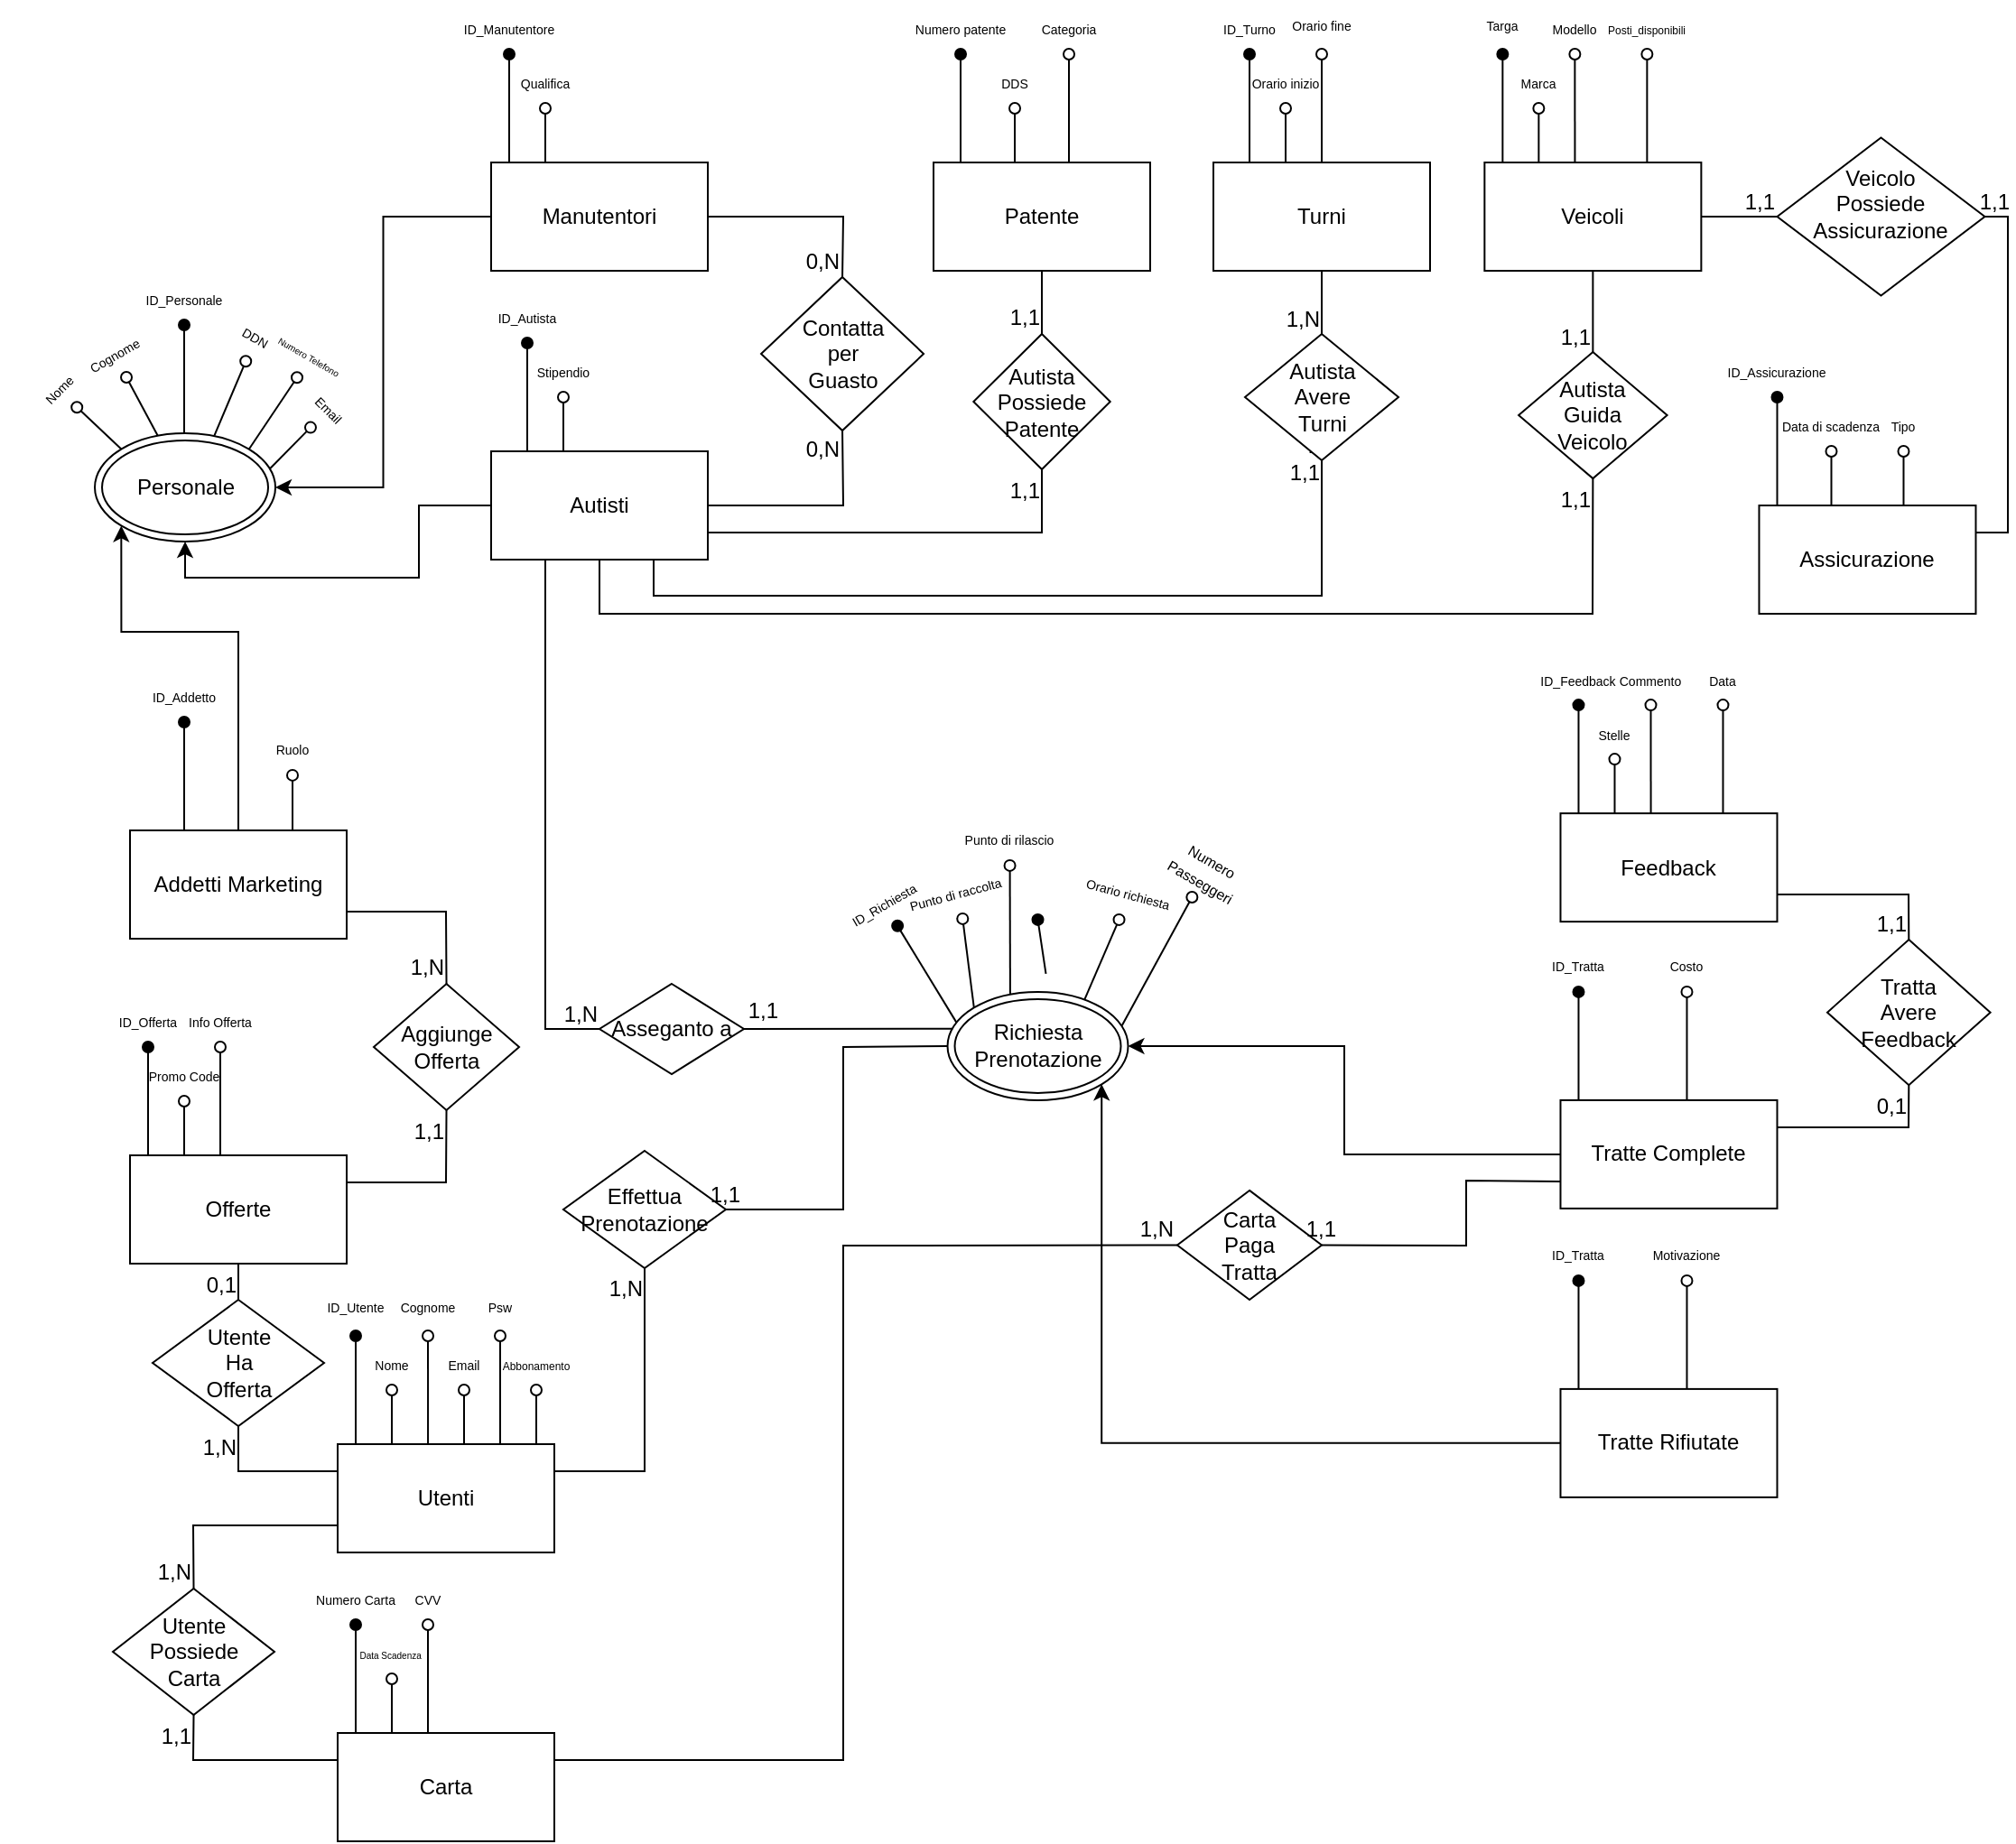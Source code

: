<mxfile version="22.1.7" type="device">
  <diagram id="R2lEEEUBdFMjLlhIrx00" name="Page-1">
    <mxGraphModel dx="1704" dy="894" grid="1" gridSize="10" guides="1" tooltips="1" connect="1" arrows="1" fold="1" page="1" pageScale="1" pageWidth="3300" pageHeight="4681" math="0" shadow="0" extFonts="Permanent Marker^https://fonts.googleapis.com/css?family=Permanent+Marker">
      <root>
        <mxCell id="0" />
        <mxCell id="1" parent="0" />
        <mxCell id="SL3OJ4g4mQe82jDkw0CZ-1" value="Personale" style="ellipse;shape=doubleEllipse;whiteSpace=wrap;html=1;" parent="1" vertex="1">
          <mxGeometry x="1110.51" y="1620" width="100" height="60" as="geometry" />
        </mxCell>
        <mxCell id="SL3OJ4g4mQe82jDkw0CZ-2" value="" style="endArrow=oval;html=1;rounded=0;exitX=0;exitY=0;exitDx=0;exitDy=0;endFill=0;entryX=0.5;entryY=1;entryDx=0;entryDy=0;" parent="1" source="SL3OJ4g4mQe82jDkw0CZ-1" target="SL3OJ4g4mQe82jDkw0CZ-3" edge="1">
          <mxGeometry width="50" height="50" relative="1" as="geometry">
            <mxPoint x="1065.155" y="1629.397" as="sourcePoint" />
            <mxPoint x="1100.51" y="1610" as="targetPoint" />
          </mxGeometry>
        </mxCell>
        <mxCell id="SL3OJ4g4mQe82jDkw0CZ-3" value="&lt;font style=&quot;font-size: 7px;&quot;&gt;Nome&lt;/font&gt;" style="text;html=1;strokeColor=none;fillColor=none;align=center;verticalAlign=middle;whiteSpace=wrap;rounded=0;rotation=-45;" parent="1" vertex="1">
          <mxGeometry x="1060" y="1580" width="60" height="30" as="geometry" />
        </mxCell>
        <mxCell id="SL3OJ4g4mQe82jDkw0CZ-4" value="" style="endArrow=oval;html=1;rounded=0;exitX=0.662;exitY=0.021;exitDx=0;exitDy=0;endFill=0;exitPerimeter=0;" parent="1" source="SL3OJ4g4mQe82jDkw0CZ-1" target="SL3OJ4g4mQe82jDkw0CZ-5" edge="1">
          <mxGeometry width="50" height="50" relative="1" as="geometry">
            <mxPoint x="1185.865" y="1619.997" as="sourcePoint" />
            <mxPoint x="1200" y="1561.21" as="targetPoint" />
          </mxGeometry>
        </mxCell>
        <mxCell id="SL3OJ4g4mQe82jDkw0CZ-5" value="&lt;span style=&quot;font-size: 7px;&quot;&gt;DDN&lt;br&gt;&lt;/span&gt;" style="text;html=1;strokeColor=none;fillColor=none;align=center;verticalAlign=middle;whiteSpace=wrap;rounded=0;rotation=30;" parent="1" vertex="1">
          <mxGeometry x="1170" y="1551.21" width="60" height="30" as="geometry" />
        </mxCell>
        <mxCell id="SL3OJ4g4mQe82jDkw0CZ-6" value="" style="endArrow=oval;html=1;rounded=0;exitX=1;exitY=0;exitDx=0;exitDy=0;endFill=0;entryX=0.5;entryY=1;entryDx=0;entryDy=0;" parent="1" target="SL3OJ4g4mQe82jDkw0CZ-7" edge="1">
          <mxGeometry width="50" height="50" relative="1" as="geometry">
            <mxPoint x="1195.865" y="1628.897" as="sourcePoint" />
            <mxPoint x="1225.51" y="1571.11" as="targetPoint" />
          </mxGeometry>
        </mxCell>
        <mxCell id="SL3OJ4g4mQe82jDkw0CZ-7" value="&lt;font style=&quot;font-size: 5px;&quot;&gt;Numero Telefono&lt;/font&gt;" style="text;html=1;strokeColor=none;fillColor=none;align=center;verticalAlign=middle;whiteSpace=wrap;rounded=0;rotation=30;" parent="1" vertex="1">
          <mxGeometry x="1200" y="1561.11" width="60" height="30" as="geometry" />
        </mxCell>
        <mxCell id="SL3OJ4g4mQe82jDkw0CZ-8" value="" style="endArrow=oval;html=1;rounded=0;exitX=0.97;exitY=0.327;exitDx=0;exitDy=0;endFill=0;exitPerimeter=0;" parent="1" source="SL3OJ4g4mQe82jDkw0CZ-1" target="SL3OJ4g4mQe82jDkw0CZ-9" edge="1">
          <mxGeometry width="50" height="50" relative="1" as="geometry">
            <mxPoint x="1256.02" y="1660.11" as="sourcePoint" />
            <mxPoint x="1240.51" y="1601.11" as="targetPoint" />
          </mxGeometry>
        </mxCell>
        <mxCell id="SL3OJ4g4mQe82jDkw0CZ-9" value="&lt;font style=&quot;font-size: 7px;&quot;&gt;Email&lt;/font&gt;" style="text;html=1;strokeColor=none;fillColor=none;align=center;verticalAlign=middle;whiteSpace=wrap;rounded=0;rotation=45;" parent="1" vertex="1">
          <mxGeometry x="1210.51" y="1591.11" width="60" height="30" as="geometry" />
        </mxCell>
        <mxCell id="SL3OJ4g4mQe82jDkw0CZ-10" value="" style="endArrow=oval;html=1;rounded=0;exitX=0.417;exitY=0;exitDx=0;exitDy=0;endFill=1;exitPerimeter=0;" parent="1" target="SL3OJ4g4mQe82jDkw0CZ-11" edge="1">
          <mxGeometry width="50" height="50" relative="1" as="geometry">
            <mxPoint x="1160" y="1620" as="sourcePoint" />
            <mxPoint x="1160" y="1550" as="targetPoint" />
          </mxGeometry>
        </mxCell>
        <mxCell id="SL3OJ4g4mQe82jDkw0CZ-11" value="&lt;font style=&quot;font-size: 7px;&quot;&gt;ID_Personale&lt;/font&gt;" style="text;html=1;strokeColor=none;fillColor=none;align=center;verticalAlign=middle;whiteSpace=wrap;rounded=0;" parent="1" vertex="1">
          <mxGeometry x="1130" y="1530" width="60" height="30" as="geometry" />
        </mxCell>
        <mxCell id="SL3OJ4g4mQe82jDkw0CZ-12" value="" style="endArrow=oval;html=1;rounded=0;exitX=0.348;exitY=0.021;exitDx=0;exitDy=0;endFill=0;entryX=0.5;entryY=1;entryDx=0;entryDy=0;exitPerimeter=0;" parent="1" source="SL3OJ4g4mQe82jDkw0CZ-1" target="SL3OJ4g4mQe82jDkw0CZ-13" edge="1">
          <mxGeometry width="50" height="50" relative="1" as="geometry">
            <mxPoint x="1156.02" y="1610" as="sourcePoint" />
            <mxPoint x="1131.02" y="1591" as="targetPoint" />
          </mxGeometry>
        </mxCell>
        <mxCell id="SL3OJ4g4mQe82jDkw0CZ-13" value="&lt;font style=&quot;font-size: 7px;&quot;&gt;Cognome&lt;/font&gt;" style="text;html=1;strokeColor=none;fillColor=none;align=center;verticalAlign=middle;whiteSpace=wrap;rounded=0;rotation=-30;" parent="1" vertex="1">
          <mxGeometry x="1090.51" y="1561" width="60" height="30" as="geometry" />
        </mxCell>
        <mxCell id="SL3OJ4g4mQe82jDkw0CZ-33" style="edgeStyle=orthogonalEdgeStyle;rounded=0;orthogonalLoop=1;jettySize=auto;html=1;entryX=0.5;entryY=1;entryDx=0;entryDy=0;" parent="1" source="SL3OJ4g4mQe82jDkw0CZ-14" target="SL3OJ4g4mQe82jDkw0CZ-1" edge="1">
          <mxGeometry relative="1" as="geometry">
            <Array as="points">
              <mxPoint x="1290" y="1660" />
              <mxPoint x="1290" y="1700" />
              <mxPoint x="1161" y="1700" />
            </Array>
          </mxGeometry>
        </mxCell>
        <mxCell id="SL3OJ4g4mQe82jDkw0CZ-14" value="Autisti" style="rounded=0;whiteSpace=wrap;html=1;" parent="1" vertex="1">
          <mxGeometry x="1330" y="1630" width="120" height="60" as="geometry" />
        </mxCell>
        <mxCell id="SL3OJ4g4mQe82jDkw0CZ-32" style="edgeStyle=orthogonalEdgeStyle;rounded=0;orthogonalLoop=1;jettySize=auto;html=1;entryX=1;entryY=0.5;entryDx=0;entryDy=0;" parent="1" source="SL3OJ4g4mQe82jDkw0CZ-17" target="SL3OJ4g4mQe82jDkw0CZ-1" edge="1">
          <mxGeometry relative="1" as="geometry" />
        </mxCell>
        <mxCell id="SL3OJ4g4mQe82jDkw0CZ-17" value="Manutentori" style="rounded=0;whiteSpace=wrap;html=1;" parent="1" vertex="1">
          <mxGeometry x="1330" y="1470" width="120" height="60" as="geometry" />
        </mxCell>
        <mxCell id="SL3OJ4g4mQe82jDkw0CZ-18" value="" style="endArrow=oval;html=1;rounded=0;exitX=0.417;exitY=0;exitDx=0;exitDy=0;endFill=1;exitPerimeter=0;" parent="1" target="SL3OJ4g4mQe82jDkw0CZ-19" edge="1">
          <mxGeometry width="50" height="50" relative="1" as="geometry">
            <mxPoint x="1340" y="1470" as="sourcePoint" />
            <mxPoint x="1340" y="1400" as="targetPoint" />
          </mxGeometry>
        </mxCell>
        <mxCell id="SL3OJ4g4mQe82jDkw0CZ-19" value="&lt;font style=&quot;font-size: 7px;&quot;&gt;ID_Manutentore&lt;/font&gt;" style="text;html=1;strokeColor=none;fillColor=none;align=center;verticalAlign=middle;whiteSpace=wrap;rounded=0;" parent="1" vertex="1">
          <mxGeometry x="1310" y="1380" width="60" height="30" as="geometry" />
        </mxCell>
        <mxCell id="SL3OJ4g4mQe82jDkw0CZ-20" value="" style="endArrow=oval;html=1;rounded=0;exitX=0.5;exitY=0;exitDx=0;exitDy=0;endFill=0;" parent="1" target="SL3OJ4g4mQe82jDkw0CZ-21" edge="1">
          <mxGeometry width="50" height="50" relative="1" as="geometry">
            <mxPoint x="1360" y="1470" as="sourcePoint" />
            <mxPoint x="1360" y="1420" as="targetPoint" />
          </mxGeometry>
        </mxCell>
        <mxCell id="SL3OJ4g4mQe82jDkw0CZ-21" value="&lt;span style=&quot;font-size: 7px;&quot;&gt;Qualifica&lt;br&gt;&lt;/span&gt;" style="text;html=1;strokeColor=none;fillColor=none;align=center;verticalAlign=middle;whiteSpace=wrap;rounded=0;" parent="1" vertex="1">
          <mxGeometry x="1330" y="1410" width="60" height="30" as="geometry" />
        </mxCell>
        <mxCell id="SL3OJ4g4mQe82jDkw0CZ-102" style="edgeStyle=orthogonalEdgeStyle;rounded=0;orthogonalLoop=1;jettySize=auto;html=1;entryX=0;entryY=1;entryDx=0;entryDy=0;" parent="1" source="SL3OJ4g4mQe82jDkw0CZ-22" target="SL3OJ4g4mQe82jDkw0CZ-1" edge="1">
          <mxGeometry relative="1" as="geometry">
            <Array as="points">
              <mxPoint x="1190" y="1730" />
              <mxPoint x="1125" y="1730" />
            </Array>
          </mxGeometry>
        </mxCell>
        <mxCell id="SL3OJ4g4mQe82jDkw0CZ-22" value="Addetti Marketing" style="rounded=0;whiteSpace=wrap;html=1;" parent="1" vertex="1">
          <mxGeometry x="1130" y="1840" width="120" height="60" as="geometry" />
        </mxCell>
        <mxCell id="SL3OJ4g4mQe82jDkw0CZ-23" value="" style="endArrow=oval;html=1;rounded=0;exitX=0.25;exitY=0;exitDx=0;exitDy=0;endFill=1;" parent="1" source="SL3OJ4g4mQe82jDkw0CZ-22" target="SL3OJ4g4mQe82jDkw0CZ-24" edge="1">
          <mxGeometry width="50" height="50" relative="1" as="geometry">
            <mxPoint x="1100" y="1840" as="sourcePoint" />
            <mxPoint x="1100" y="1770" as="targetPoint" />
          </mxGeometry>
        </mxCell>
        <mxCell id="SL3OJ4g4mQe82jDkw0CZ-24" value="&lt;font style=&quot;font-size: 7px;&quot;&gt;ID_Addetto&lt;br&gt;&lt;/font&gt;" style="text;html=1;strokeColor=none;fillColor=none;align=center;verticalAlign=middle;whiteSpace=wrap;rounded=0;" parent="1" vertex="1">
          <mxGeometry x="1130" y="1750" width="60" height="30" as="geometry" />
        </mxCell>
        <mxCell id="SL3OJ4g4mQe82jDkw0CZ-26" value="" style="endArrow=oval;html=1;rounded=0;exitX=0.417;exitY=0;exitDx=0;exitDy=0;endFill=1;exitPerimeter=0;" parent="1" target="SL3OJ4g4mQe82jDkw0CZ-27" edge="1">
          <mxGeometry width="50" height="50" relative="1" as="geometry">
            <mxPoint x="1350" y="1630" as="sourcePoint" />
            <mxPoint x="1350" y="1560" as="targetPoint" />
          </mxGeometry>
        </mxCell>
        <mxCell id="SL3OJ4g4mQe82jDkw0CZ-27" value="&lt;span style=&quot;font-size: 7px;&quot;&gt;ID_Autista&lt;/span&gt;" style="text;html=1;strokeColor=none;fillColor=none;align=center;verticalAlign=middle;whiteSpace=wrap;rounded=0;" parent="1" vertex="1">
          <mxGeometry x="1320" y="1540" width="60" height="30" as="geometry" />
        </mxCell>
        <mxCell id="SL3OJ4g4mQe82jDkw0CZ-36" value="&lt;div&gt;Contatta&lt;/div&gt;&lt;div&gt;per&lt;/div&gt;&lt;div&gt;Guasto&lt;br&gt;&lt;/div&gt;" style="shape=rhombus;perimeter=rhombusPerimeter;whiteSpace=wrap;html=1;align=center;" parent="1" vertex="1">
          <mxGeometry x="1479.52" y="1533.5" width="90" height="85" as="geometry" />
        </mxCell>
        <mxCell id="SL3OJ4g4mQe82jDkw0CZ-37" value="" style="resizable=0;html=1;whiteSpace=wrap;align=right;verticalAlign=bottom;" parent="1" connectable="0" vertex="1">
          <mxGeometry x="1569.52" y="1581.11" as="geometry" />
        </mxCell>
        <mxCell id="SL3OJ4g4mQe82jDkw0CZ-38" value="" style="resizable=0;html=1;whiteSpace=wrap;align=right;verticalAlign=bottom;" parent="1" connectable="0" vertex="1">
          <mxGeometry x="1490.0" y="1581.11" as="geometry" />
        </mxCell>
        <mxCell id="SL3OJ4g4mQe82jDkw0CZ-39" value="" style="endArrow=none;html=1;rounded=0;exitX=1;exitY=0.5;exitDx=0;exitDy=0;entryX=0.5;entryY=0;entryDx=0;entryDy=0;" parent="1" source="SL3OJ4g4mQe82jDkw0CZ-17" target="SL3OJ4g4mQe82jDkw0CZ-36" edge="1">
          <mxGeometry relative="1" as="geometry">
            <mxPoint x="1540" y="1650" as="sourcePoint" />
            <mxPoint x="1700" y="1650" as="targetPoint" />
            <Array as="points">
              <mxPoint x="1525" y="1500" />
            </Array>
          </mxGeometry>
        </mxCell>
        <mxCell id="SL3OJ4g4mQe82jDkw0CZ-40" value="0,N" style="resizable=0;html=1;whiteSpace=wrap;align=right;verticalAlign=bottom;" parent="SL3OJ4g4mQe82jDkw0CZ-39" connectable="0" vertex="1">
          <mxGeometry x="1" relative="1" as="geometry" />
        </mxCell>
        <mxCell id="SL3OJ4g4mQe82jDkw0CZ-41" value="" style="endArrow=none;html=1;rounded=0;exitX=1;exitY=0.5;exitDx=0;exitDy=0;entryX=0.5;entryY=1;entryDx=0;entryDy=0;" parent="1" source="SL3OJ4g4mQe82jDkw0CZ-14" target="SL3OJ4g4mQe82jDkw0CZ-36" edge="1">
          <mxGeometry relative="1" as="geometry">
            <mxPoint x="1460" y="1660" as="sourcePoint" />
            <mxPoint x="1620" y="1670" as="targetPoint" />
            <Array as="points">
              <mxPoint x="1525" y="1660" />
            </Array>
          </mxGeometry>
        </mxCell>
        <mxCell id="SL3OJ4g4mQe82jDkw0CZ-42" value="0,N" style="resizable=0;html=1;whiteSpace=wrap;align=right;verticalAlign=bottom;" parent="SL3OJ4g4mQe82jDkw0CZ-41" connectable="0" vertex="1">
          <mxGeometry x="1" relative="1" as="geometry">
            <mxPoint y="19" as="offset" />
          </mxGeometry>
        </mxCell>
        <mxCell id="SL3OJ4g4mQe82jDkw0CZ-43" value="Patente" style="rounded=0;whiteSpace=wrap;html=1;" parent="1" vertex="1">
          <mxGeometry x="1575" y="1470" width="120" height="60" as="geometry" />
        </mxCell>
        <mxCell id="SL3OJ4g4mQe82jDkw0CZ-44" value="" style="endArrow=oval;html=1;rounded=0;exitX=0.417;exitY=0;exitDx=0;exitDy=0;endFill=1;exitPerimeter=0;" parent="1" target="SL3OJ4g4mQe82jDkw0CZ-45" edge="1">
          <mxGeometry width="50" height="50" relative="1" as="geometry">
            <mxPoint x="1590.01" y="1470" as="sourcePoint" />
            <mxPoint x="1590.01" y="1400" as="targetPoint" />
          </mxGeometry>
        </mxCell>
        <mxCell id="SL3OJ4g4mQe82jDkw0CZ-45" value="&lt;font style=&quot;font-size: 7px;&quot;&gt;Numero patente&lt;/font&gt;" style="text;html=1;strokeColor=none;fillColor=none;align=center;verticalAlign=middle;whiteSpace=wrap;rounded=0;" parent="1" vertex="1">
          <mxGeometry x="1560.01" y="1380" width="60" height="30" as="geometry" />
        </mxCell>
        <mxCell id="SL3OJ4g4mQe82jDkw0CZ-46" value="" style="endArrow=oval;html=1;rounded=0;exitX=0.5;exitY=0;exitDx=0;exitDy=0;endFill=0;fontColor=#FFFFFF;strokeColor=#000000;labelBackgroundColor=#757575;" parent="1" edge="1">
          <mxGeometry width="50" height="50" relative="1" as="geometry">
            <mxPoint x="1620.01" y="1470" as="sourcePoint" />
            <mxPoint x="1620.01" y="1440" as="targetPoint" />
          </mxGeometry>
        </mxCell>
        <mxCell id="SL3OJ4g4mQe82jDkw0CZ-47" value="&lt;font style=&quot;font-size: 7px;&quot;&gt;DDS&lt;/font&gt;" style="text;html=1;strokeColor=none;fillColor=none;align=center;verticalAlign=middle;whiteSpace=wrap;rounded=0;" parent="1" vertex="1">
          <mxGeometry x="1590" y="1410" width="60" height="30" as="geometry" />
        </mxCell>
        <mxCell id="SL3OJ4g4mQe82jDkw0CZ-48" value="" style="endArrow=oval;html=1;rounded=0;exitX=0.417;exitY=0;exitDx=0;exitDy=0;endFill=0;exitPerimeter=0;" parent="1" target="SL3OJ4g4mQe82jDkw0CZ-49" edge="1">
          <mxGeometry width="50" height="50" relative="1" as="geometry">
            <mxPoint x="1650.01" y="1470" as="sourcePoint" />
            <mxPoint x="1650.01" y="1400" as="targetPoint" />
          </mxGeometry>
        </mxCell>
        <mxCell id="SL3OJ4g4mQe82jDkw0CZ-49" value="&lt;font style=&quot;font-size: 7px;&quot;&gt;Categoria&lt;/font&gt;" style="text;html=1;strokeColor=none;fillColor=none;align=center;verticalAlign=middle;whiteSpace=wrap;rounded=0;" parent="1" vertex="1">
          <mxGeometry x="1620.01" y="1380" width="60" height="30" as="geometry" />
        </mxCell>
        <mxCell id="SL3OJ4g4mQe82jDkw0CZ-50" value="&lt;div&gt;Autista&lt;/div&gt;&lt;div&gt;Possiede&lt;/div&gt;&lt;div&gt;Patente&lt;br&gt;&lt;/div&gt;" style="shape=rhombus;perimeter=rhombusPerimeter;whiteSpace=wrap;html=1;align=center;" parent="1" vertex="1">
          <mxGeometry x="1597.16" y="1565" width="75.69" height="75" as="geometry" />
        </mxCell>
        <mxCell id="SL3OJ4g4mQe82jDkw0CZ-51" value="" style="endArrow=none;html=1;rounded=0;exitX=1;exitY=0.75;exitDx=0;exitDy=0;entryX=0.5;entryY=1;entryDx=0;entryDy=0;" parent="1" source="SL3OJ4g4mQe82jDkw0CZ-14" target="SL3OJ4g4mQe82jDkw0CZ-50" edge="1">
          <mxGeometry relative="1" as="geometry">
            <mxPoint x="1580" y="1740" as="sourcePoint" />
            <mxPoint x="1740" y="1740" as="targetPoint" />
            <Array as="points">
              <mxPoint x="1635" y="1675" />
            </Array>
          </mxGeometry>
        </mxCell>
        <mxCell id="SL3OJ4g4mQe82jDkw0CZ-52" value="1,1" style="resizable=0;html=1;whiteSpace=wrap;align=right;verticalAlign=bottom;" parent="SL3OJ4g4mQe82jDkw0CZ-51" connectable="0" vertex="1">
          <mxGeometry x="1" relative="1" as="geometry">
            <mxPoint y="20" as="offset" />
          </mxGeometry>
        </mxCell>
        <mxCell id="SL3OJ4g4mQe82jDkw0CZ-53" value="" style="endArrow=none;html=1;rounded=0;exitX=0.5;exitY=1;exitDx=0;exitDy=0;entryX=0.5;entryY=0;entryDx=0;entryDy=0;" parent="1" source="SL3OJ4g4mQe82jDkw0CZ-43" target="SL3OJ4g4mQe82jDkw0CZ-50" edge="1">
          <mxGeometry relative="1" as="geometry">
            <mxPoint x="1570" y="1600" as="sourcePoint" />
            <mxPoint x="1730" y="1600" as="targetPoint" />
          </mxGeometry>
        </mxCell>
        <mxCell id="SL3OJ4g4mQe82jDkw0CZ-54" value="1,1" style="resizable=0;html=1;whiteSpace=wrap;align=right;verticalAlign=bottom;" parent="SL3OJ4g4mQe82jDkw0CZ-53" connectable="0" vertex="1">
          <mxGeometry x="1" relative="1" as="geometry" />
        </mxCell>
        <mxCell id="SL3OJ4g4mQe82jDkw0CZ-66" value="Offerte" style="rounded=0;whiteSpace=wrap;html=1;" parent="1" vertex="1">
          <mxGeometry x="1130" y="2020" width="120" height="60" as="geometry" />
        </mxCell>
        <mxCell id="SL3OJ4g4mQe82jDkw0CZ-67" value="" style="endArrow=oval;html=1;rounded=0;exitX=0.417;exitY=0;exitDx=0;exitDy=0;endFill=1;exitPerimeter=0;" parent="1" target="SL3OJ4g4mQe82jDkw0CZ-68" edge="1">
          <mxGeometry width="50" height="50" relative="1" as="geometry">
            <mxPoint x="1140" y="2020" as="sourcePoint" />
            <mxPoint x="1140" y="1950" as="targetPoint" />
          </mxGeometry>
        </mxCell>
        <mxCell id="SL3OJ4g4mQe82jDkw0CZ-68" value="&lt;font style=&quot;font-size: 7px;&quot;&gt;ID_Offerta&lt;br&gt;&lt;/font&gt;" style="text;html=1;strokeColor=none;fillColor=none;align=center;verticalAlign=middle;whiteSpace=wrap;rounded=0;" parent="1" vertex="1">
          <mxGeometry x="1110" y="1930" width="60" height="30" as="geometry" />
        </mxCell>
        <mxCell id="SL3OJ4g4mQe82jDkw0CZ-69" value="" style="endArrow=oval;html=1;rounded=0;exitX=0.5;exitY=0;exitDx=0;exitDy=0;endFill=0;fontColor=#FFFFFF;strokeColor=#000000;labelBackgroundColor=#757575;" parent="1" target="SL3OJ4g4mQe82jDkw0CZ-70" edge="1">
          <mxGeometry width="50" height="50" relative="1" as="geometry">
            <mxPoint x="1160" y="2020" as="sourcePoint" />
            <mxPoint x="1160" y="1970" as="targetPoint" />
          </mxGeometry>
        </mxCell>
        <mxCell id="SL3OJ4g4mQe82jDkw0CZ-70" value="&lt;font style=&quot;font-size: 7px;&quot;&gt;Promo Code&lt;br&gt;&lt;/font&gt;" style="text;html=1;strokeColor=none;fillColor=none;align=center;verticalAlign=middle;whiteSpace=wrap;rounded=0;" parent="1" vertex="1">
          <mxGeometry x="1130" y="1960" width="60" height="30" as="geometry" />
        </mxCell>
        <mxCell id="SL3OJ4g4mQe82jDkw0CZ-71" value="" style="endArrow=oval;html=1;rounded=0;exitX=0.417;exitY=0;exitDx=0;exitDy=0;endFill=0;exitPerimeter=0;" parent="1" target="SL3OJ4g4mQe82jDkw0CZ-72" edge="1">
          <mxGeometry width="50" height="50" relative="1" as="geometry">
            <mxPoint x="1180" y="2020" as="sourcePoint" />
            <mxPoint x="1180" y="1950" as="targetPoint" />
          </mxGeometry>
        </mxCell>
        <mxCell id="SL3OJ4g4mQe82jDkw0CZ-72" value="&lt;font style=&quot;font-size: 7px;&quot;&gt;Info Offerta&lt;/font&gt;" style="text;html=1;strokeColor=none;fillColor=none;align=center;verticalAlign=middle;whiteSpace=wrap;rounded=0;" parent="1" vertex="1">
          <mxGeometry x="1150" y="1930" width="60" height="30" as="geometry" />
        </mxCell>
        <mxCell id="SL3OJ4g4mQe82jDkw0CZ-77" value="" style="resizable=0;html=1;whiteSpace=wrap;align=right;verticalAlign=bottom;" parent="1" connectable="0" vertex="1">
          <mxGeometry x="1185.0" y="2050" as="geometry" />
        </mxCell>
        <mxCell id="SL3OJ4g4mQe82jDkw0CZ-78" value="&lt;div&gt;Aggiunge &lt;br&gt;&lt;/div&gt;&lt;div&gt;Offerta&lt;br&gt;&lt;/div&gt;" style="shape=rhombus;perimeter=rhombusPerimeter;whiteSpace=wrap;html=1;align=center;" parent="1" vertex="1">
          <mxGeometry x="1265" y="1925" width="80.51" height="70" as="geometry" />
        </mxCell>
        <mxCell id="SL3OJ4g4mQe82jDkw0CZ-104" value="Turni" style="rounded=0;whiteSpace=wrap;html=1;" parent="1" vertex="1">
          <mxGeometry x="1730" y="1470" width="120" height="60" as="geometry" />
        </mxCell>
        <mxCell id="SL3OJ4g4mQe82jDkw0CZ-105" value="" style="endArrow=oval;html=1;rounded=0;exitX=0.417;exitY=0;exitDx=0;exitDy=0;endFill=1;exitPerimeter=0;" parent="1" target="SL3OJ4g4mQe82jDkw0CZ-106" edge="1">
          <mxGeometry width="50" height="50" relative="1" as="geometry">
            <mxPoint x="1750" y="1470" as="sourcePoint" />
            <mxPoint x="1750" y="1400" as="targetPoint" />
          </mxGeometry>
        </mxCell>
        <mxCell id="SL3OJ4g4mQe82jDkw0CZ-106" value="&lt;div&gt;&lt;span style=&quot;font-size: 7px;&quot;&gt;ID_Turno&lt;/span&gt;&lt;/div&gt;" style="text;html=1;strokeColor=none;fillColor=none;align=center;verticalAlign=middle;whiteSpace=wrap;rounded=0;" parent="1" vertex="1">
          <mxGeometry x="1720" y="1380" width="60" height="30" as="geometry" />
        </mxCell>
        <mxCell id="SL3OJ4g4mQe82jDkw0CZ-107" value="" style="endArrow=oval;html=1;rounded=0;exitDx=0;exitDy=0;endFill=1;fontColor=#FFFFFF;strokeColor=#000000;labelBackgroundColor=#757575;" parent="1" edge="1">
          <mxGeometry width="50" height="50" relative="1" as="geometry">
            <mxPoint x="1870" y="1440" as="sourcePoint" />
            <mxPoint x="1870" y="1440" as="targetPoint" />
          </mxGeometry>
        </mxCell>
        <mxCell id="SL3OJ4g4mQe82jDkw0CZ-108" value="" style="endArrow=oval;html=1;rounded=0;exitX=0.5;exitY=0;exitDx=0;exitDy=0;endFill=0;" parent="1" target="SL3OJ4g4mQe82jDkw0CZ-109" edge="1">
          <mxGeometry width="50" height="50" relative="1" as="geometry">
            <mxPoint x="1770" y="1470" as="sourcePoint" />
            <mxPoint x="1770" y="1420" as="targetPoint" />
          </mxGeometry>
        </mxCell>
        <mxCell id="SL3OJ4g4mQe82jDkw0CZ-109" value="&lt;font style=&quot;font-size: 7px;&quot;&gt;Orario inizio&lt;/font&gt;" style="text;html=1;strokeColor=none;fillColor=none;align=center;verticalAlign=middle;whiteSpace=wrap;rounded=0;" parent="1" vertex="1">
          <mxGeometry x="1740" y="1410" width="60" height="30" as="geometry" />
        </mxCell>
        <mxCell id="SL3OJ4g4mQe82jDkw0CZ-110" value="" style="endArrow=oval;html=1;rounded=0;exitX=0.417;exitY=0;exitDx=0;exitDy=0;endFill=0;exitPerimeter=0;" parent="1" target="SL3OJ4g4mQe82jDkw0CZ-111" edge="1">
          <mxGeometry width="50" height="50" relative="1" as="geometry">
            <mxPoint x="1790" y="1470" as="sourcePoint" />
            <mxPoint x="1790" y="1400" as="targetPoint" />
          </mxGeometry>
        </mxCell>
        <mxCell id="SL3OJ4g4mQe82jDkw0CZ-111" value="&lt;div style=&quot;font-size: 7px;&quot;&gt;Orario fine&lt;/div&gt;" style="text;html=1;strokeColor=none;fillColor=none;align=center;verticalAlign=middle;whiteSpace=wrap;rounded=0;" parent="1" vertex="1">
          <mxGeometry x="1760" y="1380" width="60" height="30" as="geometry" />
        </mxCell>
        <mxCell id="SL3OJ4g4mQe82jDkw0CZ-115" value="" style="endArrow=none;html=1;rounded=0;exitX=0.75;exitY=1;exitDx=0;exitDy=0;entryX=0.5;entryY=1;entryDx=0;entryDy=0;" parent="1" source="SL3OJ4g4mQe82jDkw0CZ-14" target="SL3OJ4g4mQe82jDkw0CZ-117" edge="1">
          <mxGeometry relative="1" as="geometry">
            <mxPoint x="1860" y="1690" as="sourcePoint" />
            <mxPoint x="2020" y="1690" as="targetPoint" />
            <Array as="points">
              <mxPoint x="1420" y="1710" />
              <mxPoint x="1790" y="1710" />
            </Array>
          </mxGeometry>
        </mxCell>
        <mxCell id="SL3OJ4g4mQe82jDkw0CZ-116" value="1" style="resizable=0;html=1;whiteSpace=wrap;align=right;verticalAlign=bottom;" parent="SL3OJ4g4mQe82jDkw0CZ-115" connectable="0" vertex="1">
          <mxGeometry x="1" relative="1" as="geometry" />
        </mxCell>
        <mxCell id="SL3OJ4g4mQe82jDkw0CZ-117" value="&lt;div&gt;Autista&lt;/div&gt;&lt;div&gt;Avere&lt;/div&gt;&lt;div&gt;Turni&lt;br&gt;&lt;/div&gt;" style="shape=rhombus;perimeter=rhombusPerimeter;whiteSpace=wrap;html=1;align=center;" parent="1" vertex="1">
          <mxGeometry x="1747.5" y="1565" width="85" height="70" as="geometry" />
        </mxCell>
        <mxCell id="SL3OJ4g4mQe82jDkw0CZ-118" value="1,1" style="resizable=0;html=1;whiteSpace=wrap;align=right;verticalAlign=bottom;" parent="1" connectable="0" vertex="1">
          <mxGeometry x="1790" y="1650" as="geometry" />
        </mxCell>
        <mxCell id="SL3OJ4g4mQe82jDkw0CZ-119" value="" style="endArrow=none;html=1;rounded=0;exitX=0.5;exitY=1;exitDx=0;exitDy=0;" parent="1" source="SL3OJ4g4mQe82jDkw0CZ-104" target="SL3OJ4g4mQe82jDkw0CZ-117" edge="1">
          <mxGeometry relative="1" as="geometry">
            <mxPoint x="1430" y="1700" as="sourcePoint" />
            <mxPoint x="2030" y="1700" as="targetPoint" />
          </mxGeometry>
        </mxCell>
        <mxCell id="SL3OJ4g4mQe82jDkw0CZ-120" value="1,N" style="resizable=0;html=1;whiteSpace=wrap;align=right;verticalAlign=bottom;" parent="SL3OJ4g4mQe82jDkw0CZ-119" connectable="0" vertex="1">
          <mxGeometry x="1" relative="1" as="geometry" />
        </mxCell>
        <mxCell id="SL3OJ4g4mQe82jDkw0CZ-122" value="Veicoli" style="rounded=0;whiteSpace=wrap;html=1;" parent="1" vertex="1">
          <mxGeometry x="1880.18" y="1470" width="120" height="60" as="geometry" />
        </mxCell>
        <mxCell id="SL3OJ4g4mQe82jDkw0CZ-123" value="" style="endArrow=oval;html=1;rounded=0;exitX=0.5;exitY=0;exitDx=0;exitDy=0;endFill=0;" parent="1" edge="1">
          <mxGeometry width="50" height="50" relative="1" as="geometry">
            <mxPoint x="1910.18" y="1470" as="sourcePoint" />
            <mxPoint x="1910.18" y="1440" as="targetPoint" />
          </mxGeometry>
        </mxCell>
        <mxCell id="SL3OJ4g4mQe82jDkw0CZ-124" value="&lt;font style=&quot;font-size: 7px;&quot;&gt;Marca&lt;/font&gt;" style="text;html=1;strokeColor=none;fillColor=none;align=center;verticalAlign=middle;whiteSpace=wrap;rounded=0;" parent="1" vertex="1">
          <mxGeometry x="1880.18" y="1410" width="60" height="30" as="geometry" />
        </mxCell>
        <mxCell id="SL3OJ4g4mQe82jDkw0CZ-125" value="" style="endArrow=oval;html=1;rounded=0;exitX=0.417;exitY=0;exitDx=0;exitDy=0;endFill=0;exitPerimeter=0;" parent="1" source="SL3OJ4g4mQe82jDkw0CZ-122" target="SL3OJ4g4mQe82jDkw0CZ-126" edge="1">
          <mxGeometry width="50" height="50" relative="1" as="geometry">
            <mxPoint x="1930.18" y="1450" as="sourcePoint" />
            <mxPoint x="1930.18" y="1400" as="targetPoint" />
          </mxGeometry>
        </mxCell>
        <mxCell id="SL3OJ4g4mQe82jDkw0CZ-126" value="&lt;font style=&quot;font-size: 7px;&quot;&gt;Modello&lt;/font&gt;" style="text;html=1;strokeColor=none;fillColor=none;align=center;verticalAlign=middle;whiteSpace=wrap;rounded=0;" parent="1" vertex="1">
          <mxGeometry x="1900.18" y="1380" width="60" height="30" as="geometry" />
        </mxCell>
        <mxCell id="SL3OJ4g4mQe82jDkw0CZ-129" value="" style="endArrow=oval;html=1;rounded=0;exitX=0.417;exitY=0;exitDx=0;exitDy=0;endFill=1;exitPerimeter=0;" parent="1" target="SL3OJ4g4mQe82jDkw0CZ-130" edge="1">
          <mxGeometry width="50" height="50" relative="1" as="geometry">
            <mxPoint x="1890.18" y="1470" as="sourcePoint" />
            <mxPoint x="1890.18" y="1400" as="targetPoint" />
          </mxGeometry>
        </mxCell>
        <mxCell id="SL3OJ4g4mQe82jDkw0CZ-130" value="&lt;div style=&quot;font-size: 7px;&quot;&gt;Targa&lt;/div&gt;" style="text;html=1;strokeColor=none;fillColor=none;align=center;verticalAlign=middle;whiteSpace=wrap;rounded=0;" parent="1" vertex="1">
          <mxGeometry x="1860.18" y="1380" width="60" height="30" as="geometry" />
        </mxCell>
        <mxCell id="SL3OJ4g4mQe82jDkw0CZ-132" value="" style="resizable=0;html=1;whiteSpace=wrap;align=right;verticalAlign=bottom;" parent="1" connectable="0" vertex="1">
          <mxGeometry x="1949.67" y="1575.04" as="geometry" />
        </mxCell>
        <mxCell id="SL3OJ4g4mQe82jDkw0CZ-134" value="" style="endArrow=oval;html=1;rounded=0;exitX=0.417;exitY=0;exitDx=0;exitDy=0;endFill=0;exitPerimeter=0;" parent="1" target="SL3OJ4g4mQe82jDkw0CZ-135" edge="1">
          <mxGeometry width="50" height="50" relative="1" as="geometry">
            <mxPoint x="1970.18" y="1470" as="sourcePoint" />
            <mxPoint x="1970.18" y="1400" as="targetPoint" />
          </mxGeometry>
        </mxCell>
        <mxCell id="SL3OJ4g4mQe82jDkw0CZ-135" value="&lt;div&gt;&lt;font style=&quot;font-size: 6px;&quot;&gt;Posti_disponibili&lt;/font&gt;&lt;/div&gt;" style="text;html=1;strokeColor=none;fillColor=none;align=center;verticalAlign=middle;whiteSpace=wrap;rounded=0;" parent="1" vertex="1">
          <mxGeometry x="1940.18" y="1380" width="60" height="30" as="geometry" />
        </mxCell>
        <mxCell id="SL3OJ4g4mQe82jDkw0CZ-160" value="&lt;div&gt;Autista&lt;/div&gt;&lt;div&gt;Guida&lt;/div&gt;&lt;div&gt;Veicolo&lt;br&gt;&lt;/div&gt;" style="shape=rhombus;perimeter=rhombusPerimeter;whiteSpace=wrap;html=1;align=center;" parent="1" vertex="1">
          <mxGeometry x="1899.06" y="1575.04" width="82.24" height="70" as="geometry" />
        </mxCell>
        <mxCell id="SL3OJ4g4mQe82jDkw0CZ-163" value="" style="endArrow=none;html=1;rounded=0;exitX=0.5;exitY=1;exitDx=0;exitDy=0;entryX=0.5;entryY=1;entryDx=0;entryDy=0;" parent="1" source="SL3OJ4g4mQe82jDkw0CZ-14" target="SL3OJ4g4mQe82jDkw0CZ-160" edge="1">
          <mxGeometry relative="1" as="geometry">
            <mxPoint x="1460" y="1750" as="sourcePoint" />
            <mxPoint x="1620" y="1750" as="targetPoint" />
            <Array as="points">
              <mxPoint x="1390" y="1720" />
              <mxPoint x="1940" y="1720" />
            </Array>
          </mxGeometry>
        </mxCell>
        <mxCell id="SL3OJ4g4mQe82jDkw0CZ-164" value="1,1" style="resizable=0;html=1;whiteSpace=wrap;align=right;verticalAlign=bottom;" parent="SL3OJ4g4mQe82jDkw0CZ-163" connectable="0" vertex="1">
          <mxGeometry x="1" relative="1" as="geometry">
            <mxPoint y="20" as="offset" />
          </mxGeometry>
        </mxCell>
        <mxCell id="SL3OJ4g4mQe82jDkw0CZ-176" value="" style="resizable=0;html=1;whiteSpace=wrap;align=right;verticalAlign=bottom;" parent="1" connectable="0" vertex="1">
          <mxGeometry x="1980.001" y="1540.003" as="geometry" />
        </mxCell>
        <mxCell id="SL3OJ4g4mQe82jDkw0CZ-177" value="Assicurazione" style="rounded=0;whiteSpace=wrap;html=1;" parent="1" vertex="1">
          <mxGeometry x="2032.24" y="1660" width="120" height="60" as="geometry" />
        </mxCell>
        <mxCell id="SL3OJ4g4mQe82jDkw0CZ-178" value="" style="endArrow=oval;html=1;rounded=0;exitX=0.417;exitY=0;exitDx=0;exitDy=0;endFill=1;exitPerimeter=0;" parent="1" target="SL3OJ4g4mQe82jDkw0CZ-179" edge="1">
          <mxGeometry width="50" height="50" relative="1" as="geometry">
            <mxPoint x="2042.24" y="1660" as="sourcePoint" />
            <mxPoint x="2042.24" y="1590" as="targetPoint" />
          </mxGeometry>
        </mxCell>
        <mxCell id="SL3OJ4g4mQe82jDkw0CZ-179" value="&lt;font style=&quot;font-size: 7px;&quot;&gt;ID_Assicurazione&lt;/font&gt;" style="text;html=1;strokeColor=none;fillColor=none;align=center;verticalAlign=middle;whiteSpace=wrap;rounded=0;" parent="1" vertex="1">
          <mxGeometry x="2012.24" y="1570" width="60" height="30" as="geometry" />
        </mxCell>
        <mxCell id="SL3OJ4g4mQe82jDkw0CZ-180" value="" style="endArrow=oval;html=1;rounded=0;exitX=0.5;exitY=0;exitDx=0;exitDy=0;endFill=0;fontColor=#FFFFFF;strokeColor=#000000;labelBackgroundColor=#757575;" parent="1" target="SL3OJ4g4mQe82jDkw0CZ-181" edge="1">
          <mxGeometry width="50" height="50" relative="1" as="geometry">
            <mxPoint x="2072.24" y="1660" as="sourcePoint" />
            <mxPoint x="2072.24" y="1610" as="targetPoint" />
          </mxGeometry>
        </mxCell>
        <mxCell id="SL3OJ4g4mQe82jDkw0CZ-181" value="&lt;font style=&quot;font-size: 7px;&quot;&gt;Data di scadenza&lt;/font&gt;" style="text;html=1;strokeColor=none;fillColor=none;align=center;verticalAlign=middle;whiteSpace=wrap;rounded=0;" parent="1" vertex="1">
          <mxGeometry x="2042.24" y="1600" width="60" height="30" as="geometry" />
        </mxCell>
        <mxCell id="SL3OJ4g4mQe82jDkw0CZ-185" value="" style="endArrow=oval;html=1;rounded=0;exitX=0.5;exitY=0;exitDx=0;exitDy=0;endFill=0;fontColor=#FFFFFF;strokeColor=#000000;labelBackgroundColor=#757575;" parent="1" target="SL3OJ4g4mQe82jDkw0CZ-186" edge="1">
          <mxGeometry width="50" height="50" relative="1" as="geometry">
            <mxPoint x="2112.24" y="1660" as="sourcePoint" />
            <mxPoint x="2112.24" y="1610" as="targetPoint" />
          </mxGeometry>
        </mxCell>
        <mxCell id="SL3OJ4g4mQe82jDkw0CZ-186" value="&lt;font style=&quot;font-size: 7px;&quot;&gt;Tipo&lt;/font&gt;" style="text;html=1;strokeColor=none;fillColor=none;align=center;verticalAlign=middle;whiteSpace=wrap;rounded=0;" parent="1" vertex="1">
          <mxGeometry x="2082.24" y="1600" width="60" height="30" as="geometry" />
        </mxCell>
        <mxCell id="SL3OJ4g4mQe82jDkw0CZ-187" value="" style="endArrow=none;html=1;rounded=0;exitX=0.5;exitY=1;exitDx=0;exitDy=0;entryX=0.5;entryY=0;entryDx=0;entryDy=0;" parent="1" source="SL3OJ4g4mQe82jDkw0CZ-122" target="SL3OJ4g4mQe82jDkw0CZ-160" edge="1">
          <mxGeometry relative="1" as="geometry">
            <mxPoint x="2000" y="1660" as="sourcePoint" />
            <mxPoint x="2160" y="1660" as="targetPoint" />
          </mxGeometry>
        </mxCell>
        <mxCell id="SL3OJ4g4mQe82jDkw0CZ-188" value="1,1" style="resizable=0;html=1;whiteSpace=wrap;align=right;verticalAlign=bottom;" parent="SL3OJ4g4mQe82jDkw0CZ-187" connectable="0" vertex="1">
          <mxGeometry x="1" relative="1" as="geometry" />
        </mxCell>
        <mxCell id="SL3OJ4g4mQe82jDkw0CZ-189" value="&lt;div&gt;Veicolo&lt;/div&gt;&lt;div&gt;Possiede Assicurazione&lt;/div&gt;&lt;div&gt;&lt;br&gt;&lt;/div&gt;" style="shape=rhombus;perimeter=rhombusPerimeter;whiteSpace=wrap;html=1;align=center;" parent="1" vertex="1">
          <mxGeometry x="2042.24" y="1456.25" width="115" height="87.5" as="geometry" />
        </mxCell>
        <mxCell id="SL3OJ4g4mQe82jDkw0CZ-234" value="" style="endArrow=oval;html=1;rounded=0;exitX=0;exitY=0;exitDx=0;exitDy=0;endFill=0;entryX=0.5;entryY=1;entryDx=0;entryDy=0;" parent="1" source="SL3OJ4g4mQe82jDkw0CZ-247" target="SL3OJ4g4mQe82jDkw0CZ-235" edge="1">
          <mxGeometry width="50" height="50" relative="1" as="geometry">
            <mxPoint x="1597.25" y="1919.45" as="sourcePoint" />
            <mxPoint x="1597.25" y="1889.45" as="targetPoint" />
          </mxGeometry>
        </mxCell>
        <mxCell id="SL3OJ4g4mQe82jDkw0CZ-235" value="&lt;font style=&quot;font-size: 7px;&quot;&gt;Punto di raccolta&lt;/font&gt;" style="text;html=1;strokeColor=none;fillColor=none;align=center;verticalAlign=middle;whiteSpace=wrap;rounded=0;rotation=-15;" parent="1" vertex="1">
          <mxGeometry x="1557.25" y="1859.45" width="60" height="30" as="geometry" />
        </mxCell>
        <mxCell id="SL3OJ4g4mQe82jDkw0CZ-236" value="" style="endArrow=oval;html=1;rounded=0;exitX=0.347;exitY=0.025;exitDx=0;exitDy=0;endFill=0;exitPerimeter=0;" parent="1" source="SL3OJ4g4mQe82jDkw0CZ-247" target="SL3OJ4g4mQe82jDkw0CZ-237" edge="1">
          <mxGeometry width="50" height="50" relative="1" as="geometry">
            <mxPoint x="1617.29" y="1919.45" as="sourcePoint" />
            <mxPoint x="1617.25" y="1849.45" as="targetPoint" />
          </mxGeometry>
        </mxCell>
        <mxCell id="SL3OJ4g4mQe82jDkw0CZ-237" value="&lt;font style=&quot;font-size: 7px;&quot;&gt;Punto di rilascio&lt;/font&gt;" style="text;html=1;strokeColor=none;fillColor=none;align=center;verticalAlign=middle;whiteSpace=wrap;rounded=0;" parent="1" vertex="1">
          <mxGeometry x="1587.25" y="1829.45" width="60" height="30" as="geometry" />
        </mxCell>
        <mxCell id="SL3OJ4g4mQe82jDkw0CZ-238" value="" style="endArrow=oval;html=1;rounded=0;exitDx=0;exitDy=0;endFill=1;fontColor=#FFFFFF;strokeColor=#000000;labelBackgroundColor=#757575;" parent="1" source="SL3OJ4g4mQe82jDkw0CZ-249" edge="1">
          <mxGeometry width="50" height="50" relative="1" as="geometry">
            <mxPoint x="1637.25" y="1919.45" as="sourcePoint" />
            <mxPoint x="1632.76" y="1889.45" as="targetPoint" />
          </mxGeometry>
        </mxCell>
        <mxCell id="SL3OJ4g4mQe82jDkw0CZ-240" value="" style="endArrow=oval;html=1;rounded=0;exitX=0.049;exitY=0.281;exitDx=0;exitDy=0;endFill=1;exitPerimeter=0;" parent="1" source="SL3OJ4g4mQe82jDkw0CZ-247" target="SL3OJ4g4mQe82jDkw0CZ-241" edge="1">
          <mxGeometry width="50" height="50" relative="1" as="geometry">
            <mxPoint x="1576.895" y="1953.847" as="sourcePoint" />
            <mxPoint x="1547.25" y="1885.06" as="targetPoint" />
          </mxGeometry>
        </mxCell>
        <mxCell id="SL3OJ4g4mQe82jDkw0CZ-241" value="&lt;font style=&quot;font-size: 7px;&quot;&gt;ID_Richiesta&lt;/font&gt;" style="text;html=1;strokeColor=none;fillColor=none;align=center;verticalAlign=middle;whiteSpace=wrap;rounded=0;rotation=-30;" parent="1" vertex="1">
          <mxGeometry x="1517.25" y="1865.06" width="60" height="30" as="geometry" />
        </mxCell>
        <mxCell id="SL3OJ4g4mQe82jDkw0CZ-245" value="" style="endArrow=oval;html=1;rounded=0;exitX=0.758;exitY=0.074;exitDx=0;exitDy=0;endFill=0;exitPerimeter=0;" parent="1" source="SL3OJ4g4mQe82jDkw0CZ-247" edge="1">
          <mxGeometry width="50" height="50" relative="1" as="geometry">
            <mxPoint x="1677.76" y="1919.45" as="sourcePoint" />
            <mxPoint x="1677.76" y="1889.45" as="targetPoint" />
          </mxGeometry>
        </mxCell>
        <mxCell id="SL3OJ4g4mQe82jDkw0CZ-246" value="&lt;font style=&quot;font-size: 7px;&quot;&gt;Orario richiesta&lt;/font&gt;" style="text;html=1;strokeColor=none;fillColor=none;align=center;verticalAlign=middle;whiteSpace=wrap;rounded=0;rotation=15;" parent="1" vertex="1">
          <mxGeometry x="1652.76" y="1859.45" width="60" height="30" as="geometry" />
        </mxCell>
        <mxCell id="SL3OJ4g4mQe82jDkw0CZ-247" value="Richiesta Prenotazione" style="ellipse;shape=doubleEllipse;whiteSpace=wrap;html=1;" parent="1" vertex="1">
          <mxGeometry x="1582.76" y="1929.45" width="100" height="60" as="geometry" />
        </mxCell>
        <mxCell id="SL3OJ4g4mQe82jDkw0CZ-250" value="" style="endArrow=oval;html=1;rounded=0;exitX=0.966;exitY=0.312;exitDx=0;exitDy=0;endFill=0;exitPerimeter=0;" parent="1" source="SL3OJ4g4mQe82jDkw0CZ-247" target="SL3OJ4g4mQe82jDkw0CZ-251" edge="1">
          <mxGeometry width="50" height="50" relative="1" as="geometry">
            <mxPoint x="1718.27" y="1934.45" as="sourcePoint" />
            <mxPoint x="1717.76" y="1852.45" as="targetPoint" />
          </mxGeometry>
        </mxCell>
        <mxCell id="SL3OJ4g4mQe82jDkw0CZ-251" value="&lt;div style=&quot;font-size: 16px;&quot;&gt;&lt;font style=&quot;font-size: 8px;&quot;&gt;Numero&lt;/font&gt;&lt;/div&gt;&lt;div style=&quot;font-size: 8px; line-height: 90%;&quot;&gt;&lt;font style=&quot;font-size: 8px;&quot;&gt;Passeggeri&lt;font style=&quot;font-size: 16px;&quot;&gt;&lt;br&gt;&lt;/font&gt;&lt;/font&gt;&lt;/div&gt;" style="text;html=1;strokeColor=none;fillColor=none;align=center;verticalAlign=middle;whiteSpace=wrap;rounded=0;rotation=30;" parent="1" vertex="1">
          <mxGeometry x="1702.76" y="1839.45" width="50" height="40" as="geometry" />
        </mxCell>
        <mxCell id="SL3OJ4g4mQe82jDkw0CZ-254" value="" style="resizable=0;html=1;whiteSpace=wrap;align=right;verticalAlign=bottom;" parent="1" connectable="0" vertex="1">
          <mxGeometry x="1664.84" y="1829.45" as="geometry" />
        </mxCell>
        <mxCell id="SL3OJ4g4mQe82jDkw0CZ-256" value="" style="resizable=0;html=1;whiteSpace=wrap;align=right;verticalAlign=bottom;" parent="1" connectable="0" vertex="1">
          <mxGeometry x="1635.001" y="1829.45" as="geometry" />
        </mxCell>
        <mxCell id="SL3OJ4g4mQe82jDkw0CZ-262" value="&lt;div&gt;Utenti&lt;/div&gt;" style="rounded=0;whiteSpace=wrap;html=1;" parent="1" vertex="1">
          <mxGeometry x="1245" y="2180" width="120" height="60" as="geometry" />
        </mxCell>
        <mxCell id="SL3OJ4g4mQe82jDkw0CZ-263" value="" style="endArrow=oval;html=1;rounded=0;exitX=0.5;exitY=0;exitDx=0;exitDy=0;endFill=0;" parent="1" target="SL3OJ4g4mQe82jDkw0CZ-264" edge="1">
          <mxGeometry width="50" height="50" relative="1" as="geometry">
            <mxPoint x="1275" y="2180" as="sourcePoint" />
            <mxPoint x="1275" y="2130" as="targetPoint" />
          </mxGeometry>
        </mxCell>
        <mxCell id="SL3OJ4g4mQe82jDkw0CZ-264" value="&lt;font style=&quot;font-size: 7px;&quot;&gt;Nome&lt;/font&gt;" style="text;html=1;strokeColor=none;fillColor=none;align=center;verticalAlign=middle;whiteSpace=wrap;rounded=0;" parent="1" vertex="1">
          <mxGeometry x="1245" y="2120" width="60" height="30" as="geometry" />
        </mxCell>
        <mxCell id="SL3OJ4g4mQe82jDkw0CZ-265" value="" style="endArrow=oval;html=1;rounded=0;exitX=0.417;exitY=0;exitDx=0;exitDy=0;endFill=0;exitPerimeter=0;" parent="1" source="SL3OJ4g4mQe82jDkw0CZ-262" target="SL3OJ4g4mQe82jDkw0CZ-266" edge="1">
          <mxGeometry width="50" height="50" relative="1" as="geometry">
            <mxPoint x="1295" y="2160" as="sourcePoint" />
            <mxPoint x="1295" y="2110" as="targetPoint" />
          </mxGeometry>
        </mxCell>
        <mxCell id="SL3OJ4g4mQe82jDkw0CZ-266" value="&lt;div style=&quot;font-size: 7px;&quot;&gt;Cognome&lt;/div&gt;" style="text;html=1;strokeColor=none;fillColor=none;align=center;verticalAlign=middle;whiteSpace=wrap;rounded=0;" parent="1" vertex="1">
          <mxGeometry x="1265" y="2090" width="60" height="30" as="geometry" />
        </mxCell>
        <mxCell id="SL3OJ4g4mQe82jDkw0CZ-267" value="" style="endArrow=oval;html=1;rounded=0;exitX=0.5;exitY=0;exitDx=0;exitDy=0;endFill=0;" parent="1" target="SL3OJ4g4mQe82jDkw0CZ-268" edge="1">
          <mxGeometry width="50" height="50" relative="1" as="geometry">
            <mxPoint x="1315" y="2180" as="sourcePoint" />
            <mxPoint x="1315" y="2130" as="targetPoint" />
          </mxGeometry>
        </mxCell>
        <mxCell id="SL3OJ4g4mQe82jDkw0CZ-268" value="&lt;font style=&quot;font-size: 7px;&quot;&gt;Email&lt;/font&gt;" style="text;html=1;strokeColor=none;fillColor=none;align=center;verticalAlign=middle;whiteSpace=wrap;rounded=0;" parent="1" vertex="1">
          <mxGeometry x="1285" y="2120" width="60" height="30" as="geometry" />
        </mxCell>
        <mxCell id="SL3OJ4g4mQe82jDkw0CZ-269" value="" style="endArrow=oval;html=1;rounded=0;exitX=0.417;exitY=0;exitDx=0;exitDy=0;endFill=0;exitPerimeter=0;" parent="1" target="SL3OJ4g4mQe82jDkw0CZ-270" edge="1">
          <mxGeometry width="50" height="50" relative="1" as="geometry">
            <mxPoint x="1335" y="2180" as="sourcePoint" />
            <mxPoint x="1335" y="2110" as="targetPoint" />
          </mxGeometry>
        </mxCell>
        <mxCell id="SL3OJ4g4mQe82jDkw0CZ-270" value="&lt;div style=&quot;font-size: 7px;&quot;&gt;Psw&lt;br&gt;&lt;/div&gt;" style="text;html=1;strokeColor=none;fillColor=none;align=center;verticalAlign=middle;whiteSpace=wrap;rounded=0;" parent="1" vertex="1">
          <mxGeometry x="1305" y="2090" width="60" height="30" as="geometry" />
        </mxCell>
        <mxCell id="SL3OJ4g4mQe82jDkw0CZ-271" value="" style="endArrow=oval;html=1;rounded=0;exitX=0.417;exitY=0;exitDx=0;exitDy=0;endFill=1;exitPerimeter=0;" parent="1" target="SL3OJ4g4mQe82jDkw0CZ-272" edge="1">
          <mxGeometry width="50" height="50" relative="1" as="geometry">
            <mxPoint x="1255" y="2180" as="sourcePoint" />
            <mxPoint x="1255" y="2110" as="targetPoint" />
          </mxGeometry>
        </mxCell>
        <mxCell id="SL3OJ4g4mQe82jDkw0CZ-272" value="&lt;div style=&quot;font-size: 7px;&quot;&gt;ID_Utente&lt;/div&gt;" style="text;html=1;strokeColor=none;fillColor=none;align=center;verticalAlign=middle;whiteSpace=wrap;rounded=0;" parent="1" vertex="1">
          <mxGeometry x="1225" y="2090" width="60" height="30" as="geometry" />
        </mxCell>
        <mxCell id="SL3OJ4g4mQe82jDkw0CZ-273" value="" style="endArrow=oval;html=1;rounded=0;exitX=0.5;exitY=0;exitDx=0;exitDy=0;endFill=0;" parent="1" target="SL3OJ4g4mQe82jDkw0CZ-274" edge="1">
          <mxGeometry width="50" height="50" relative="1" as="geometry">
            <mxPoint x="1355" y="2180" as="sourcePoint" />
            <mxPoint x="1355" y="2130" as="targetPoint" />
          </mxGeometry>
        </mxCell>
        <mxCell id="SL3OJ4g4mQe82jDkw0CZ-274" value="&lt;font style=&quot;font-size: 6px;&quot;&gt;Abbonamento&lt;/font&gt;" style="text;html=1;strokeColor=none;fillColor=none;align=center;verticalAlign=middle;whiteSpace=wrap;rounded=0;" parent="1" vertex="1">
          <mxGeometry x="1325" y="2120" width="60" height="30" as="geometry" />
        </mxCell>
        <mxCell id="SL3OJ4g4mQe82jDkw0CZ-285" value="Carta" style="rounded=0;whiteSpace=wrap;html=1;" parent="1" vertex="1">
          <mxGeometry x="1245" y="2340" width="120" height="60" as="geometry" />
        </mxCell>
        <mxCell id="SL3OJ4g4mQe82jDkw0CZ-286" value="" style="endArrow=oval;html=1;rounded=0;exitX=0.417;exitY=0;exitDx=0;exitDy=0;endFill=1;exitPerimeter=0;" parent="1" target="SL3OJ4g4mQe82jDkw0CZ-287" edge="1">
          <mxGeometry width="50" height="50" relative="1" as="geometry">
            <mxPoint x="1255" y="2340" as="sourcePoint" />
            <mxPoint x="1255" y="2270" as="targetPoint" />
          </mxGeometry>
        </mxCell>
        <mxCell id="SL3OJ4g4mQe82jDkw0CZ-287" value="&lt;font style=&quot;font-size: 7px;&quot;&gt;Numero Carta&lt;br&gt;&lt;/font&gt;" style="text;html=1;strokeColor=none;fillColor=none;align=center;verticalAlign=middle;whiteSpace=wrap;rounded=0;" parent="1" vertex="1">
          <mxGeometry x="1225" y="2250" width="60" height="30" as="geometry" />
        </mxCell>
        <mxCell id="SL3OJ4g4mQe82jDkw0CZ-288" value="" style="endArrow=oval;html=1;rounded=0;endFill=0;fontColor=#FFFFFF;strokeColor=#000000;labelBackgroundColor=#757575;" parent="1" target="SL3OJ4g4mQe82jDkw0CZ-289" edge="1">
          <mxGeometry width="50" height="50" relative="1" as="geometry">
            <mxPoint x="1295" y="2340" as="sourcePoint" />
            <mxPoint x="1295" y="2260" as="targetPoint" />
          </mxGeometry>
        </mxCell>
        <mxCell id="SL3OJ4g4mQe82jDkw0CZ-289" value="&lt;span style=&quot;font-size: 7px;&quot;&gt;CVV&lt;/span&gt;" style="text;html=1;strokeColor=none;fillColor=none;align=center;verticalAlign=middle;whiteSpace=wrap;rounded=0;" parent="1" vertex="1">
          <mxGeometry x="1265" y="2250" width="60" height="30" as="geometry" />
        </mxCell>
        <mxCell id="SL3OJ4g4mQe82jDkw0CZ-290" value="" style="endArrow=oval;html=1;rounded=0;exitX=0.5;exitY=0;exitDx=0;exitDy=0;endFill=0;" parent="1" edge="1">
          <mxGeometry width="50" height="50" relative="1" as="geometry">
            <mxPoint x="1275" y="2340" as="sourcePoint" />
            <mxPoint x="1275" y="2310" as="targetPoint" />
          </mxGeometry>
        </mxCell>
        <mxCell id="SL3OJ4g4mQe82jDkw0CZ-291" value="&lt;font style=&quot;font-size: 5px;&quot;&gt;Data Scadenza&amp;nbsp;&lt;/font&gt;" style="text;html=1;strokeColor=none;fillColor=none;align=center;verticalAlign=middle;whiteSpace=wrap;rounded=0;" parent="1" vertex="1">
          <mxGeometry x="1245" y="2280" width="60" height="30" as="geometry" />
        </mxCell>
        <mxCell id="SL3OJ4g4mQe82jDkw0CZ-295" value="&lt;div&gt;Utente&lt;/div&gt;&lt;div&gt;Possiede&lt;/div&gt;&lt;div&gt;Carta&lt;br&gt;&lt;/div&gt;" style="shape=rhombus;perimeter=rhombusPerimeter;whiteSpace=wrap;html=1;align=center;" parent="1" vertex="1">
          <mxGeometry x="1120.51" y="2260" width="89.49" height="70" as="geometry" />
        </mxCell>
        <mxCell id="SL3OJ4g4mQe82jDkw0CZ-296" value="" style="endArrow=none;html=1;rounded=0;entryX=0.5;entryY=1;entryDx=0;entryDy=0;exitX=0;exitY=0.25;exitDx=0;exitDy=0;" parent="1" source="SL3OJ4g4mQe82jDkw0CZ-285" target="SL3OJ4g4mQe82jDkw0CZ-295" edge="1">
          <mxGeometry relative="1" as="geometry">
            <mxPoint x="1060" y="2340" as="sourcePoint" />
            <mxPoint x="1220" y="2340" as="targetPoint" />
            <Array as="points">
              <mxPoint x="1165" y="2355" />
            </Array>
          </mxGeometry>
        </mxCell>
        <mxCell id="SL3OJ4g4mQe82jDkw0CZ-297" value="1,1" style="resizable=0;html=1;whiteSpace=wrap;align=right;verticalAlign=bottom;" parent="SL3OJ4g4mQe82jDkw0CZ-296" connectable="0" vertex="1">
          <mxGeometry x="1" relative="1" as="geometry">
            <mxPoint y="20" as="offset" />
          </mxGeometry>
        </mxCell>
        <mxCell id="SL3OJ4g4mQe82jDkw0CZ-298" value="" style="endArrow=none;html=1;rounded=0;entryX=0.5;entryY=0;entryDx=0;entryDy=0;exitX=0;exitY=0.75;exitDx=0;exitDy=0;" parent="1" source="SL3OJ4g4mQe82jDkw0CZ-262" target="SL3OJ4g4mQe82jDkw0CZ-295" edge="1">
          <mxGeometry relative="1" as="geometry">
            <mxPoint x="1050" y="2240" as="sourcePoint" />
            <mxPoint x="1210" y="2240" as="targetPoint" />
            <Array as="points">
              <mxPoint x="1165" y="2225" />
            </Array>
          </mxGeometry>
        </mxCell>
        <mxCell id="SL3OJ4g4mQe82jDkw0CZ-299" value="1,N" style="resizable=0;html=1;whiteSpace=wrap;align=right;verticalAlign=bottom;" parent="SL3OJ4g4mQe82jDkw0CZ-298" connectable="0" vertex="1">
          <mxGeometry x="1" relative="1" as="geometry" />
        </mxCell>
        <mxCell id="SL3OJ4g4mQe82jDkw0CZ-394" style="edgeStyle=orthogonalEdgeStyle;rounded=0;orthogonalLoop=1;jettySize=auto;html=1;entryX=1;entryY=0.5;entryDx=0;entryDy=0;" parent="1" source="SL3OJ4g4mQe82jDkw0CZ-319" target="SL3OJ4g4mQe82jDkw0CZ-247" edge="1">
          <mxGeometry relative="1" as="geometry" />
        </mxCell>
        <mxCell id="SL3OJ4g4mQe82jDkw0CZ-319" value="Tratte Complete" style="rounded=0;whiteSpace=wrap;html=1;" parent="1" vertex="1">
          <mxGeometry x="1922.24" y="1989.45" width="120" height="60" as="geometry" />
        </mxCell>
        <mxCell id="SL3OJ4g4mQe82jDkw0CZ-320" value="" style="endArrow=oval;html=1;rounded=0;exitX=0.417;exitY=0;exitDx=0;exitDy=0;endFill=1;exitPerimeter=0;" parent="1" target="SL3OJ4g4mQe82jDkw0CZ-321" edge="1">
          <mxGeometry width="50" height="50" relative="1" as="geometry">
            <mxPoint x="1932.24" y="1989.45" as="sourcePoint" />
            <mxPoint x="1932.24" y="1919.45" as="targetPoint" />
          </mxGeometry>
        </mxCell>
        <mxCell id="SL3OJ4g4mQe82jDkw0CZ-321" value="&lt;font style=&quot;font-size: 7px;&quot;&gt;ID_Tratta&lt;br&gt;&lt;/font&gt;" style="text;html=1;strokeColor=none;fillColor=none;align=center;verticalAlign=middle;whiteSpace=wrap;rounded=0;" parent="1" vertex="1">
          <mxGeometry x="1902.24" y="1899.45" width="60" height="30" as="geometry" />
        </mxCell>
        <mxCell id="SL3OJ4g4mQe82jDkw0CZ-325" value="" style="endArrow=oval;html=1;rounded=0;endFill=0;fontColor=#FFFFFF;strokeColor=#000000;labelBackgroundColor=#757575;" parent="1" target="SL3OJ4g4mQe82jDkw0CZ-326" edge="1">
          <mxGeometry width="50" height="50" relative="1" as="geometry">
            <mxPoint x="1992.24" y="1989.45" as="sourcePoint" />
            <mxPoint x="1992.24" y="1909.45" as="targetPoint" />
          </mxGeometry>
        </mxCell>
        <mxCell id="SL3OJ4g4mQe82jDkw0CZ-326" value="&lt;font style=&quot;font-size: 7px;&quot;&gt;Costo&lt;/font&gt;" style="text;html=1;strokeColor=none;fillColor=none;align=center;verticalAlign=middle;whiteSpace=wrap;rounded=0;" parent="1" vertex="1">
          <mxGeometry x="1962.24" y="1899.45" width="60" height="30" as="geometry" />
        </mxCell>
        <mxCell id="SL3OJ4g4mQe82jDkw0CZ-416" style="edgeStyle=orthogonalEdgeStyle;rounded=0;orthogonalLoop=1;jettySize=auto;html=1;entryX=1;entryY=1;entryDx=0;entryDy=0;" parent="1" source="SL3OJ4g4mQe82jDkw0CZ-327" target="SL3OJ4g4mQe82jDkw0CZ-247" edge="1">
          <mxGeometry relative="1" as="geometry" />
        </mxCell>
        <mxCell id="SL3OJ4g4mQe82jDkw0CZ-327" value="Tratte Rifiutate" style="rounded=0;whiteSpace=wrap;html=1;" parent="1" vertex="1">
          <mxGeometry x="1922.24" y="2149.45" width="120" height="60" as="geometry" />
        </mxCell>
        <mxCell id="SL3OJ4g4mQe82jDkw0CZ-328" value="" style="endArrow=oval;html=1;rounded=0;exitX=0.417;exitY=0;exitDx=0;exitDy=0;endFill=1;exitPerimeter=0;" parent="1" target="SL3OJ4g4mQe82jDkw0CZ-329" edge="1">
          <mxGeometry width="50" height="50" relative="1" as="geometry">
            <mxPoint x="1932.24" y="2149.45" as="sourcePoint" />
            <mxPoint x="1932.24" y="2079.45" as="targetPoint" />
          </mxGeometry>
        </mxCell>
        <mxCell id="SL3OJ4g4mQe82jDkw0CZ-329" value="&lt;font style=&quot;font-size: 7px;&quot;&gt;ID_Tratta&lt;br&gt;&lt;/font&gt;" style="text;html=1;strokeColor=none;fillColor=none;align=center;verticalAlign=middle;whiteSpace=wrap;rounded=0;" parent="1" vertex="1">
          <mxGeometry x="1902.24" y="2059.45" width="60" height="30" as="geometry" />
        </mxCell>
        <mxCell id="SL3OJ4g4mQe82jDkw0CZ-333" value="" style="endArrow=oval;html=1;rounded=0;endFill=0;fontColor=#FFFFFF;strokeColor=#000000;labelBackgroundColor=#757575;" parent="1" target="SL3OJ4g4mQe82jDkw0CZ-334" edge="1">
          <mxGeometry width="50" height="50" relative="1" as="geometry">
            <mxPoint x="1992.24" y="2149.45" as="sourcePoint" />
            <mxPoint x="1992.24" y="2069.45" as="targetPoint" />
          </mxGeometry>
        </mxCell>
        <mxCell id="SL3OJ4g4mQe82jDkw0CZ-334" value="&lt;font style=&quot;font-size: 7px;&quot;&gt;Motivazione&lt;/font&gt;" style="text;html=1;strokeColor=none;fillColor=none;align=center;verticalAlign=middle;whiteSpace=wrap;rounded=0;" parent="1" vertex="1">
          <mxGeometry x="1962.24" y="2059.45" width="60" height="30" as="geometry" />
        </mxCell>
        <mxCell id="SL3OJ4g4mQe82jDkw0CZ-338" value="" style="endArrow=none;html=1;rounded=0;exitX=1;exitY=0.75;exitDx=0;exitDy=0;entryX=0.5;entryY=0;entryDx=0;entryDy=0;" parent="1" source="SL3OJ4g4mQe82jDkw0CZ-22" target="SL3OJ4g4mQe82jDkw0CZ-78" edge="1">
          <mxGeometry relative="1" as="geometry">
            <mxPoint x="1280" y="1860" as="sourcePoint" />
            <mxPoint x="1320" y="1920" as="targetPoint" />
            <Array as="points">
              <mxPoint x="1305" y="1885" />
            </Array>
          </mxGeometry>
        </mxCell>
        <mxCell id="SL3OJ4g4mQe82jDkw0CZ-339" value="1,N" style="resizable=0;html=1;whiteSpace=wrap;align=right;verticalAlign=bottom;" parent="SL3OJ4g4mQe82jDkw0CZ-338" connectable="0" vertex="1">
          <mxGeometry x="1" relative="1" as="geometry" />
        </mxCell>
        <mxCell id="SL3OJ4g4mQe82jDkw0CZ-340" value="" style="endArrow=none;html=1;rounded=0;exitX=1;exitY=0.25;exitDx=0;exitDy=0;entryX=0.5;entryY=1;entryDx=0;entryDy=0;" parent="1" source="SL3OJ4g4mQe82jDkw0CZ-66" target="SL3OJ4g4mQe82jDkw0CZ-78" edge="1">
          <mxGeometry relative="1" as="geometry">
            <mxPoint x="1210" y="2000" as="sourcePoint" />
            <mxPoint x="1310" y="2010" as="targetPoint" />
            <Array as="points">
              <mxPoint x="1305" y="2035" />
            </Array>
          </mxGeometry>
        </mxCell>
        <mxCell id="SL3OJ4g4mQe82jDkw0CZ-341" value="1,1" style="resizable=0;html=1;whiteSpace=wrap;align=right;verticalAlign=bottom;" parent="SL3OJ4g4mQe82jDkw0CZ-340" connectable="0" vertex="1">
          <mxGeometry x="1" relative="1" as="geometry">
            <mxPoint y="20" as="offset" />
          </mxGeometry>
        </mxCell>
        <mxCell id="SL3OJ4g4mQe82jDkw0CZ-342" value="&lt;div&gt;Utente&lt;/div&gt;&lt;div&gt;Ha&lt;/div&gt;&lt;div&gt;Offerta&lt;br&gt;&lt;/div&gt;" style="shape=rhombus;perimeter=rhombusPerimeter;whiteSpace=wrap;html=1;align=center;" parent="1" vertex="1">
          <mxGeometry x="1142.5" y="2100" width="95" height="70" as="geometry" />
        </mxCell>
        <mxCell id="SL3OJ4g4mQe82jDkw0CZ-345" value="" style="endArrow=none;html=1;rounded=0;exitX=0;exitY=0.25;exitDx=0;exitDy=0;entryX=0.5;entryY=1;entryDx=0;entryDy=0;" parent="1" source="SL3OJ4g4mQe82jDkw0CZ-262" target="SL3OJ4g4mQe82jDkw0CZ-342" edge="1">
          <mxGeometry relative="1" as="geometry">
            <mxPoint x="1070" y="2190" as="sourcePoint" />
            <mxPoint x="1230" y="2190" as="targetPoint" />
            <Array as="points">
              <mxPoint x="1190" y="2195" />
            </Array>
          </mxGeometry>
        </mxCell>
        <mxCell id="SL3OJ4g4mQe82jDkw0CZ-346" value="1,N" style="resizable=0;html=1;whiteSpace=wrap;align=right;verticalAlign=bottom;" parent="SL3OJ4g4mQe82jDkw0CZ-345" connectable="0" vertex="1">
          <mxGeometry x="1" relative="1" as="geometry">
            <mxPoint y="20" as="offset" />
          </mxGeometry>
        </mxCell>
        <mxCell id="SL3OJ4g4mQe82jDkw0CZ-351" value="" style="endArrow=none;html=1;rounded=0;entryX=0.5;entryY=0;entryDx=0;entryDy=0;exitX=0.5;exitY=1;exitDx=0;exitDy=0;" parent="1" source="SL3OJ4g4mQe82jDkw0CZ-66" target="SL3OJ4g4mQe82jDkw0CZ-342" edge="1">
          <mxGeometry relative="1" as="geometry">
            <mxPoint x="1050" y="2110" as="sourcePoint" />
            <mxPoint x="1210" y="2110" as="targetPoint" />
          </mxGeometry>
        </mxCell>
        <mxCell id="SL3OJ4g4mQe82jDkw0CZ-352" value="0,1" style="resizable=0;html=1;whiteSpace=wrap;align=right;verticalAlign=bottom;" parent="SL3OJ4g4mQe82jDkw0CZ-351" connectable="0" vertex="1">
          <mxGeometry x="1" relative="1" as="geometry" />
        </mxCell>
        <mxCell id="SL3OJ4g4mQe82jDkw0CZ-353" value="Asseganto a" style="shape=rhombus;perimeter=rhombusPerimeter;whiteSpace=wrap;html=1;align=center;" parent="1" vertex="1">
          <mxGeometry x="1390" y="1925" width="80" height="50" as="geometry" />
        </mxCell>
        <mxCell id="SL3OJ4g4mQe82jDkw0CZ-354" value="" style="endArrow=none;html=1;rounded=0;exitX=0.25;exitY=1;exitDx=0;exitDy=0;entryX=0;entryY=0.5;entryDx=0;entryDy=0;" parent="1" source="SL3OJ4g4mQe82jDkw0CZ-14" target="SL3OJ4g4mQe82jDkw0CZ-353" edge="1">
          <mxGeometry relative="1" as="geometry">
            <mxPoint x="1340" y="1810" as="sourcePoint" />
            <mxPoint x="1500" y="1810" as="targetPoint" />
            <Array as="points">
              <mxPoint x="1360" y="1950" />
            </Array>
          </mxGeometry>
        </mxCell>
        <mxCell id="SL3OJ4g4mQe82jDkw0CZ-355" value="1,N" style="resizable=0;html=1;whiteSpace=wrap;align=right;verticalAlign=bottom;" parent="SL3OJ4g4mQe82jDkw0CZ-354" connectable="0" vertex="1">
          <mxGeometry x="1" relative="1" as="geometry" />
        </mxCell>
        <mxCell id="SL3OJ4g4mQe82jDkw0CZ-358" value="&lt;div&gt;&lt;br&gt;&lt;/div&gt;&lt;div&gt;Effettua&lt;/div&gt;&lt;div&gt;Prenotazione&lt;/div&gt;&lt;div&gt;&lt;br&gt;&lt;/div&gt;" style="shape=rhombus;perimeter=rhombusPerimeter;whiteSpace=wrap;html=1;align=center;" parent="1" vertex="1">
          <mxGeometry x="1370" y="2017.5" width="90" height="65" as="geometry" />
        </mxCell>
        <mxCell id="SL3OJ4g4mQe82jDkw0CZ-360" value="" style="endArrow=none;html=1;rounded=0;exitX=1;exitY=0.25;exitDx=0;exitDy=0;entryX=0.5;entryY=1;entryDx=0;entryDy=0;" parent="1" source="SL3OJ4g4mQe82jDkw0CZ-262" target="SL3OJ4g4mQe82jDkw0CZ-358" edge="1">
          <mxGeometry relative="1" as="geometry">
            <mxPoint x="1390" y="2220" as="sourcePoint" />
            <mxPoint x="1550" y="2220" as="targetPoint" />
            <Array as="points">
              <mxPoint x="1415" y="2195" />
            </Array>
          </mxGeometry>
        </mxCell>
        <mxCell id="SL3OJ4g4mQe82jDkw0CZ-361" value="1,N" style="resizable=0;html=1;whiteSpace=wrap;align=right;verticalAlign=bottom;" parent="SL3OJ4g4mQe82jDkw0CZ-360" connectable="0" vertex="1">
          <mxGeometry x="1" relative="1" as="geometry">
            <mxPoint y="20" as="offset" />
          </mxGeometry>
        </mxCell>
        <mxCell id="SL3OJ4g4mQe82jDkw0CZ-362" value="" style="endArrow=none;html=1;rounded=0;entryX=1;entryY=0.5;entryDx=0;entryDy=0;exitX=0;exitY=0.5;exitDx=0;exitDy=0;" parent="1" source="SL3OJ4g4mQe82jDkw0CZ-247" target="SL3OJ4g4mQe82jDkw0CZ-358" edge="1">
          <mxGeometry relative="1" as="geometry">
            <mxPoint x="1450" y="2080" as="sourcePoint" />
            <mxPoint x="1610" y="2080" as="targetPoint" />
            <Array as="points">
              <mxPoint x="1525" y="1960" />
              <mxPoint x="1525" y="2050" />
            </Array>
          </mxGeometry>
        </mxCell>
        <mxCell id="SL3OJ4g4mQe82jDkw0CZ-363" value="1,1" style="resizable=0;html=1;whiteSpace=wrap;align=right;verticalAlign=bottom;" parent="SL3OJ4g4mQe82jDkw0CZ-362" connectable="0" vertex="1">
          <mxGeometry x="1" relative="1" as="geometry">
            <mxPoint x="10" as="offset" />
          </mxGeometry>
        </mxCell>
        <mxCell id="SL3OJ4g4mQe82jDkw0CZ-364" value="Feedback" style="rounded=0;whiteSpace=wrap;html=1;" parent="1" vertex="1">
          <mxGeometry x="1922.24" y="1830.56" width="120" height="60" as="geometry" />
        </mxCell>
        <mxCell id="SL3OJ4g4mQe82jDkw0CZ-365" value="" style="endArrow=oval;html=1;rounded=0;exitX=0.5;exitY=0;exitDx=0;exitDy=0;endFill=0;" parent="1" target="SL3OJ4g4mQe82jDkw0CZ-366" edge="1">
          <mxGeometry width="50" height="50" relative="1" as="geometry">
            <mxPoint x="1952.24" y="1830.56" as="sourcePoint" />
            <mxPoint x="1952.24" y="1780.56" as="targetPoint" />
          </mxGeometry>
        </mxCell>
        <mxCell id="SL3OJ4g4mQe82jDkw0CZ-366" value="&lt;font style=&quot;font-size: 7px;&quot;&gt;Stelle&lt;/font&gt;" style="text;html=1;strokeColor=none;fillColor=none;align=center;verticalAlign=middle;whiteSpace=wrap;rounded=0;" parent="1" vertex="1">
          <mxGeometry x="1922.24" y="1770.56" width="60" height="30" as="geometry" />
        </mxCell>
        <mxCell id="SL3OJ4g4mQe82jDkw0CZ-367" value="" style="endArrow=oval;html=1;rounded=0;exitX=0.417;exitY=0;exitDx=0;exitDy=0;endFill=0;exitPerimeter=0;" parent="1" source="SL3OJ4g4mQe82jDkw0CZ-364" target="SL3OJ4g4mQe82jDkw0CZ-368" edge="1">
          <mxGeometry width="50" height="50" relative="1" as="geometry">
            <mxPoint x="1972.24" y="1810.56" as="sourcePoint" />
            <mxPoint x="1972.24" y="1760.56" as="targetPoint" />
          </mxGeometry>
        </mxCell>
        <mxCell id="SL3OJ4g4mQe82jDkw0CZ-368" value="&lt;font style=&quot;font-size: 7px;&quot;&gt;Commento&lt;br&gt;&lt;/font&gt;" style="text;html=1;strokeColor=none;fillColor=none;align=center;verticalAlign=middle;whiteSpace=wrap;rounded=0;" parent="1" vertex="1">
          <mxGeometry x="1942.24" y="1740.56" width="60" height="30" as="geometry" />
        </mxCell>
        <mxCell id="SL3OJ4g4mQe82jDkw0CZ-371" value="" style="endArrow=oval;html=1;rounded=0;exitX=0.417;exitY=0;exitDx=0;exitDy=0;endFill=1;exitPerimeter=0;" parent="1" target="SL3OJ4g4mQe82jDkw0CZ-372" edge="1">
          <mxGeometry width="50" height="50" relative="1" as="geometry">
            <mxPoint x="1932.24" y="1830.56" as="sourcePoint" />
            <mxPoint x="1932.24" y="1760.56" as="targetPoint" />
          </mxGeometry>
        </mxCell>
        <mxCell id="SL3OJ4g4mQe82jDkw0CZ-372" value="&lt;font style=&quot;font-size: 7px;&quot;&gt;ID_Feedback&lt;/font&gt;" style="text;html=1;strokeColor=none;fillColor=none;align=center;verticalAlign=middle;whiteSpace=wrap;rounded=0;" parent="1" vertex="1">
          <mxGeometry x="1902.24" y="1740.56" width="60" height="30" as="geometry" />
        </mxCell>
        <mxCell id="SL3OJ4g4mQe82jDkw0CZ-374" value="" style="endArrow=oval;html=1;rounded=0;exitX=0.417;exitY=0;exitDx=0;exitDy=0;endFill=0;exitPerimeter=0;" parent="1" target="SL3OJ4g4mQe82jDkw0CZ-375" edge="1">
          <mxGeometry width="50" height="50" relative="1" as="geometry">
            <mxPoint x="2012.24" y="1830.56" as="sourcePoint" />
            <mxPoint x="2012.24" y="1760.56" as="targetPoint" />
          </mxGeometry>
        </mxCell>
        <mxCell id="SL3OJ4g4mQe82jDkw0CZ-375" value="&lt;font style=&quot;font-size: 7px;&quot;&gt;Data&lt;br&gt;&lt;/font&gt;" style="text;html=1;strokeColor=none;fillColor=none;align=center;verticalAlign=middle;whiteSpace=wrap;rounded=0;" parent="1" vertex="1">
          <mxGeometry x="1982.24" y="1740.56" width="60" height="30" as="geometry" />
        </mxCell>
        <mxCell id="SL3OJ4g4mQe82jDkw0CZ-396" value="&lt;div&gt;Tratta&lt;/div&gt;&lt;div&gt;Avere&lt;/div&gt;&lt;div&gt;Feedback&lt;br&gt;&lt;/div&gt;" style="shape=rhombus;perimeter=rhombusPerimeter;whiteSpace=wrap;html=1;align=center;" parent="1" vertex="1">
          <mxGeometry x="2070" y="1900.56" width="90.3" height="80.55" as="geometry" />
        </mxCell>
        <mxCell id="SL3OJ4g4mQe82jDkw0CZ-397" value="" style="endArrow=none;html=1;rounded=0;exitX=1;exitY=0.25;exitDx=0;exitDy=0;entryX=0.5;entryY=1;entryDx=0;entryDy=0;" parent="1" source="SL3OJ4g4mQe82jDkw0CZ-319" target="SL3OJ4g4mQe82jDkw0CZ-396" edge="1">
          <mxGeometry relative="1" as="geometry">
            <mxPoint x="2070" y="2009.45" as="sourcePoint" />
            <mxPoint x="2230" y="2009.45" as="targetPoint" />
            <Array as="points">
              <mxPoint x="2115" y="2004.45" />
            </Array>
          </mxGeometry>
        </mxCell>
        <mxCell id="SL3OJ4g4mQe82jDkw0CZ-398" value="0,1" style="resizable=0;html=1;whiteSpace=wrap;align=right;verticalAlign=bottom;" parent="SL3OJ4g4mQe82jDkw0CZ-397" connectable="0" vertex="1">
          <mxGeometry x="1" relative="1" as="geometry">
            <mxPoint y="20" as="offset" />
          </mxGeometry>
        </mxCell>
        <mxCell id="SL3OJ4g4mQe82jDkw0CZ-399" value="" style="endArrow=none;html=1;rounded=0;exitX=1;exitY=0.75;exitDx=0;exitDy=0;entryX=0.5;entryY=0;entryDx=0;entryDy=0;" parent="1" source="SL3OJ4g4mQe82jDkw0CZ-364" target="SL3OJ4g4mQe82jDkw0CZ-396" edge="1">
          <mxGeometry relative="1" as="geometry">
            <mxPoint x="2080" y="1869.45" as="sourcePoint" />
            <mxPoint x="2240" y="1869.45" as="targetPoint" />
            <Array as="points">
              <mxPoint x="2115" y="1875.45" />
            </Array>
          </mxGeometry>
        </mxCell>
        <mxCell id="SL3OJ4g4mQe82jDkw0CZ-400" value="1,1" style="resizable=0;html=1;whiteSpace=wrap;align=right;verticalAlign=bottom;" parent="SL3OJ4g4mQe82jDkw0CZ-399" connectable="0" vertex="1">
          <mxGeometry x="1" relative="1" as="geometry" />
        </mxCell>
        <mxCell id="SL3OJ4g4mQe82jDkw0CZ-417" value="" style="endArrow=none;html=1;rounded=0;entryX=1;entryY=0.5;entryDx=0;entryDy=0;exitX=0.029;exitY=0.341;exitDx=0;exitDy=0;exitPerimeter=0;" parent="1" source="SL3OJ4g4mQe82jDkw0CZ-247" target="SL3OJ4g4mQe82jDkw0CZ-353" edge="1">
          <mxGeometry relative="1" as="geometry">
            <mxPoint x="1410" y="1990" as="sourcePoint" />
            <mxPoint x="1570" y="1990" as="targetPoint" />
          </mxGeometry>
        </mxCell>
        <mxCell id="SL3OJ4g4mQe82jDkw0CZ-418" value="1,1" style="resizable=0;html=1;whiteSpace=wrap;align=right;verticalAlign=bottom;" parent="SL3OJ4g4mQe82jDkw0CZ-417" connectable="0" vertex="1">
          <mxGeometry x="1" relative="1" as="geometry">
            <mxPoint x="20" y="-1" as="offset" />
          </mxGeometry>
        </mxCell>
        <mxCell id="SL3OJ4g4mQe82jDkw0CZ-426" value="&lt;div&gt;Carta&lt;/div&gt;&lt;div&gt;Paga&lt;/div&gt;&lt;div&gt;Tratta&lt;br&gt;&lt;/div&gt;" style="shape=rhombus;perimeter=rhombusPerimeter;whiteSpace=wrap;html=1;align=center;" parent="1" vertex="1">
          <mxGeometry x="1710" y="2039.45" width="80" height="60.55" as="geometry" />
        </mxCell>
        <mxCell id="SL3OJ4g4mQe82jDkw0CZ-427" value="" style="endArrow=none;html=1;rounded=0;entryX=0;entryY=0.5;entryDx=0;entryDy=0;exitX=1;exitY=0.25;exitDx=0;exitDy=0;" parent="1" source="SL3OJ4g4mQe82jDkw0CZ-285" target="SL3OJ4g4mQe82jDkw0CZ-426" edge="1">
          <mxGeometry relative="1" as="geometry">
            <mxPoint x="1470" y="2330" as="sourcePoint" />
            <mxPoint x="1630" y="2330" as="targetPoint" />
            <Array as="points">
              <mxPoint x="1525" y="2355" />
              <mxPoint x="1525" y="2070" />
            </Array>
          </mxGeometry>
        </mxCell>
        <mxCell id="SL3OJ4g4mQe82jDkw0CZ-428" value="1,N" style="resizable=0;html=1;whiteSpace=wrap;align=right;verticalAlign=bottom;" parent="SL3OJ4g4mQe82jDkw0CZ-427" connectable="0" vertex="1">
          <mxGeometry x="1" relative="1" as="geometry" />
        </mxCell>
        <mxCell id="SL3OJ4g4mQe82jDkw0CZ-429" value="" style="endArrow=none;html=1;rounded=0;entryX=0;entryY=0.75;entryDx=0;entryDy=0;exitX=1;exitY=0.5;exitDx=0;exitDy=0;" parent="1" source="SL3OJ4g4mQe82jDkw0CZ-426" target="SL3OJ4g4mQe82jDkw0CZ-319" edge="1">
          <mxGeometry relative="1" as="geometry">
            <mxPoint x="1680" y="2110" as="sourcePoint" />
            <mxPoint x="1840" y="2110" as="targetPoint" />
            <Array as="points">
              <mxPoint x="1870" y="2070" />
              <mxPoint x="1870" y="2034" />
            </Array>
          </mxGeometry>
        </mxCell>
        <mxCell id="SL3OJ4g4mQe82jDkw0CZ-430" value="1,1" style="resizable=0;html=1;whiteSpace=wrap;align=right;verticalAlign=bottom;" parent="SL3OJ4g4mQe82jDkw0CZ-429" connectable="0" vertex="1">
          <mxGeometry x="1" relative="1" as="geometry">
            <mxPoint x="-122" y="35" as="offset" />
          </mxGeometry>
        </mxCell>
        <mxCell id="SL3OJ4g4mQe82jDkw0CZ-431" value="" style="endArrow=none;html=1;rounded=0;entryX=0;entryY=0.5;entryDx=0;entryDy=0;exitX=1;exitY=0.5;exitDx=0;exitDy=0;" parent="1" source="SL3OJ4g4mQe82jDkw0CZ-122" target="SL3OJ4g4mQe82jDkw0CZ-189" edge="1">
          <mxGeometry relative="1" as="geometry">
            <mxPoint x="2010" y="1540" as="sourcePoint" />
            <mxPoint x="2170" y="1540" as="targetPoint" />
          </mxGeometry>
        </mxCell>
        <mxCell id="SL3OJ4g4mQe82jDkw0CZ-432" value="1,1" style="resizable=0;html=1;whiteSpace=wrap;align=right;verticalAlign=bottom;" parent="SL3OJ4g4mQe82jDkw0CZ-431" connectable="0" vertex="1">
          <mxGeometry x="1" relative="1" as="geometry" />
        </mxCell>
        <mxCell id="mZHnx6sIpGUkLj57OKLw-1" value="" style="endArrow=none;html=1;rounded=0;entryX=1;entryY=0.5;entryDx=0;entryDy=0;exitX=1;exitY=0.25;exitDx=0;exitDy=0;" edge="1" parent="1" source="SL3OJ4g4mQe82jDkw0CZ-177" target="SL3OJ4g4mQe82jDkw0CZ-189">
          <mxGeometry relative="1" as="geometry">
            <mxPoint x="2010" y="1510" as="sourcePoint" />
            <mxPoint x="2095" y="1510" as="targetPoint" />
            <Array as="points">
              <mxPoint x="2170" y="1675" />
              <mxPoint x="2170" y="1500" />
            </Array>
          </mxGeometry>
        </mxCell>
        <mxCell id="mZHnx6sIpGUkLj57OKLw-2" value="1,1" style="resizable=0;html=1;whiteSpace=wrap;align=right;verticalAlign=bottom;" connectable="0" vertex="1" parent="mZHnx6sIpGUkLj57OKLw-1">
          <mxGeometry x="1" relative="1" as="geometry">
            <mxPoint x="15" as="offset" />
          </mxGeometry>
        </mxCell>
        <mxCell id="mZHnx6sIpGUkLj57OKLw-3" value="" style="endArrow=oval;html=1;rounded=0;exitX=0.5;exitY=0;exitDx=0;exitDy=0;endFill=0;fontColor=#FFFFFF;strokeColor=#000000;labelBackgroundColor=#757575;" edge="1" parent="1" target="mZHnx6sIpGUkLj57OKLw-4">
          <mxGeometry width="50" height="50" relative="1" as="geometry">
            <mxPoint x="1220" y="1839.45" as="sourcePoint" />
            <mxPoint x="1220" y="1789.45" as="targetPoint" />
          </mxGeometry>
        </mxCell>
        <mxCell id="mZHnx6sIpGUkLj57OKLw-4" value="&lt;font style=&quot;font-size: 7px;&quot;&gt;Ruolo&lt;/font&gt;" style="text;html=1;strokeColor=none;fillColor=none;align=center;verticalAlign=middle;whiteSpace=wrap;rounded=0;" vertex="1" parent="1">
          <mxGeometry x="1190" y="1779.45" width="60" height="30" as="geometry" />
        </mxCell>
        <mxCell id="mZHnx6sIpGUkLj57OKLw-5" value="" style="endArrow=oval;html=1;rounded=0;exitX=0.5;exitY=0;exitDx=0;exitDy=0;endFill=0;" edge="1" parent="1" target="mZHnx6sIpGUkLj57OKLw-6">
          <mxGeometry width="50" height="50" relative="1" as="geometry">
            <mxPoint x="1370" y="1630" as="sourcePoint" />
            <mxPoint x="1370" y="1580" as="targetPoint" />
          </mxGeometry>
        </mxCell>
        <mxCell id="mZHnx6sIpGUkLj57OKLw-6" value="&lt;font style=&quot;font-size: 7px;&quot;&gt;Stipendio&lt;/font&gt;" style="text;html=1;strokeColor=none;fillColor=none;align=center;verticalAlign=middle;whiteSpace=wrap;rounded=0;" vertex="1" parent="1">
          <mxGeometry x="1340" y="1570" width="60" height="30" as="geometry" />
        </mxCell>
      </root>
    </mxGraphModel>
  </diagram>
</mxfile>
